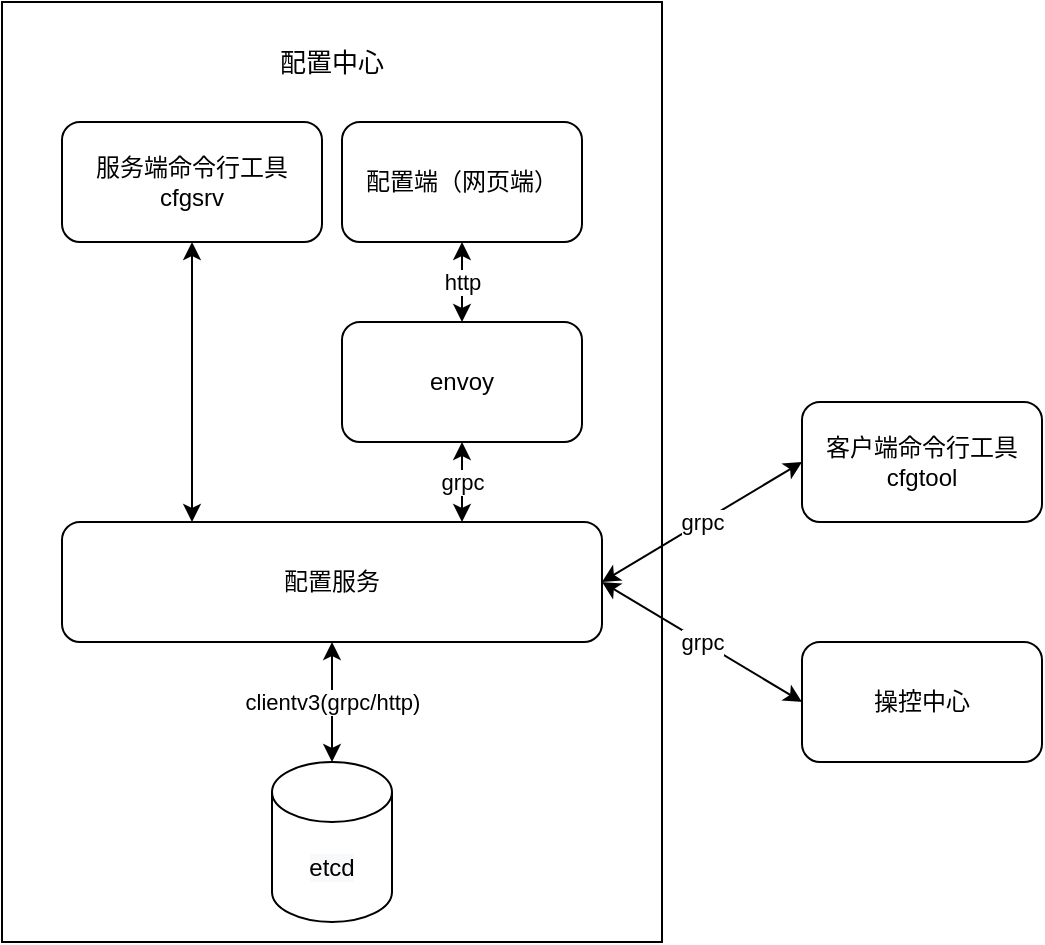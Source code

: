 <mxfile>
    <diagram id="eoQ2ove4wPI1GpuyLz7c" name="总体架构">
        <mxGraphModel dx="915" dy="585" grid="1" gridSize="10" guides="1" tooltips="1" connect="1" arrows="1" fold="1" page="1" pageScale="1" pageWidth="827" pageHeight="1169" math="0" shadow="0">
            <root>
                <mxCell id="0"/>
                <mxCell id="1" parent="0"/>
                <mxCell id="2" value="" style="rounded=0;whiteSpace=wrap;html=1;" parent="1" vertex="1">
                    <mxGeometry x="180" y="60" width="330" height="470" as="geometry"/>
                </mxCell>
                <mxCell id="3" value="配置服务" style="rounded=1;whiteSpace=wrap;html=1;" parent="1" vertex="1">
                    <mxGeometry x="210" y="320" width="270" height="60" as="geometry"/>
                </mxCell>
                <mxCell id="4" value="clientv3(grpc/http)" style="endArrow=classic;html=1;startArrow=classic;startFill=1;" parent="1" source="3" target="5" edge="1">
                    <mxGeometry width="50" height="50" relative="1" as="geometry">
                        <mxPoint x="397" y="250" as="sourcePoint"/>
                        <mxPoint x="567" y="425" as="targetPoint"/>
                    </mxGeometry>
                </mxCell>
                <mxCell id="5" value="&lt;span style=&quot;color: rgb(0 , 0 , 0) ; font-family: &amp;#34;helvetica&amp;#34; ; font-size: 12px ; font-style: normal ; font-weight: 400 ; letter-spacing: normal ; text-align: center ; text-indent: 0px ; text-transform: none ; word-spacing: 0px ; background-color: rgb(248 , 249 , 250) ; display: inline ; float: none&quot;&gt;etcd&lt;/span&gt;" style="shape=cylinder3;whiteSpace=wrap;html=1;boundedLbl=1;backgroundOutline=1;size=15;" parent="1" vertex="1">
                    <mxGeometry x="315" y="440" width="60" height="80" as="geometry"/>
                </mxCell>
                <mxCell id="6" value="grpc" style="endArrow=classic;html=1;horizontal=1;startArrow=none;startFill=1;" parent="1" source="13" edge="1">
                    <mxGeometry width="50" height="50" relative="1" as="geometry">
                        <mxPoint x="425.5" y="240" as="sourcePoint"/>
                        <mxPoint x="380" y="260" as="targetPoint"/>
                    </mxGeometry>
                </mxCell>
                <mxCell id="7" value="&lt;font style=&quot;font-size: 13px&quot;&gt;配置中心&lt;/font&gt;" style="text;html=1;strokeColor=none;fillColor=none;align=center;verticalAlign=middle;whiteSpace=wrap;rounded=0;" parent="1" vertex="1">
                    <mxGeometry x="317" y="80" width="56" height="20" as="geometry"/>
                </mxCell>
                <mxCell id="8" value="服务端命令行工具&lt;br&gt;cfgsrv" style="rounded=1;whiteSpace=wrap;html=1;" parent="1" vertex="1">
                    <mxGeometry x="210" y="120" width="130" height="60" as="geometry"/>
                </mxCell>
                <mxCell id="9" value="grpc" style="endArrow=classic;html=1;horizontal=1;startArrow=classic;startFill=1;entryX=1;entryY=0.5;entryDx=0;entryDy=0;exitX=0;exitY=0.5;exitDx=0;exitDy=0;" parent="1" source="12" target="3" edge="1">
                    <mxGeometry width="50" height="50" relative="1" as="geometry">
                        <mxPoint x="540" y="380" as="sourcePoint"/>
                        <mxPoint x="435.5" y="300" as="targetPoint"/>
                    </mxGeometry>
                </mxCell>
                <mxCell id="10" value="" style="endArrow=classic;html=1;horizontal=1;startArrow=classic;startFill=1;entryX=0.5;entryY=1;entryDx=0;entryDy=0;" parent="1" target="8" edge="1">
                    <mxGeometry width="50" height="50" relative="1" as="geometry">
                        <mxPoint x="275" y="320" as="sourcePoint"/>
                        <mxPoint x="496" y="330" as="targetPoint"/>
                    </mxGeometry>
                </mxCell>
                <mxCell id="11" value="配置端（网页端）" style="rounded=1;whiteSpace=wrap;html=1;" parent="1" vertex="1">
                    <mxGeometry x="350" y="120" width="120" height="60" as="geometry"/>
                </mxCell>
                <mxCell id="12" value="操控中心" style="rounded=1;whiteSpace=wrap;html=1;" parent="1" vertex="1">
                    <mxGeometry x="580" y="380" width="120" height="60" as="geometry"/>
                </mxCell>
                <mxCell id="13" value="envoy" style="rounded=1;whiteSpace=wrap;html=1;" parent="1" vertex="1">
                    <mxGeometry x="350" y="220" width="120" height="60" as="geometry"/>
                </mxCell>
                <mxCell id="14" value="http" style="endArrow=classic;html=1;horizontal=1;startArrow=classic;startFill=1;entryX=0.5;entryY=0;entryDx=0;entryDy=0;exitX=0.5;exitY=1;exitDx=0;exitDy=0;" parent="1" source="11" target="13" edge="1">
                    <mxGeometry width="50" height="50" relative="1" as="geometry">
                        <mxPoint x="605.714" y="190" as="sourcePoint"/>
                        <mxPoint x="600" y="230" as="targetPoint"/>
                    </mxGeometry>
                </mxCell>
                <mxCell id="15" value="grpc" style="endArrow=classic;html=1;horizontal=1;startArrow=classic;startFill=1;entryX=0.5;entryY=1;entryDx=0;entryDy=0;" parent="1" target="13" edge="1">
                    <mxGeometry width="50" height="50" relative="1" as="geometry">
                        <mxPoint x="410" y="320" as="sourcePoint"/>
                        <mxPoint x="270" y="190" as="targetPoint"/>
                    </mxGeometry>
                </mxCell>
                <mxCell id="16" value="客户端命令行工具&lt;br&gt;cfgtool" style="rounded=1;whiteSpace=wrap;html=1;" parent="1" vertex="1">
                    <mxGeometry x="580" y="260" width="120" height="60" as="geometry"/>
                </mxCell>
                <mxCell id="17" value="grpc" style="endArrow=classic;html=1;horizontal=1;startArrow=classic;startFill=1;entryX=1;entryY=0.5;entryDx=0;entryDy=0;exitX=0;exitY=0.5;exitDx=0;exitDy=0;" parent="1" source="16" target="3" edge="1">
                    <mxGeometry width="50" height="50" relative="1" as="geometry">
                        <mxPoint x="590" y="420" as="sourcePoint"/>
                        <mxPoint x="490" y="360" as="targetPoint"/>
                    </mxGeometry>
                </mxCell>
            </root>
        </mxGraphModel>
    </diagram>
    <diagram id="ge1nk7_aCU8HFNVLQloT" name="操控中心交互图">
        <mxGraphModel dx="915" dy="585" grid="1" gridSize="10" guides="1" tooltips="1" connect="1" arrows="1" fold="1" page="1" pageScale="1" pageWidth="827" pageHeight="1169" math="0" shadow="0">
            <root>
                <mxCell id="P6rOLtsjkGQMlsvr4FA8-0"/>
                <mxCell id="P6rOLtsjkGQMlsvr4FA8-1" parent="P6rOLtsjkGQMlsvr4FA8-0"/>
                <mxCell id="P6rOLtsjkGQMlsvr4FA8-2" value="配置中心" style="shape=umlLifeline;perimeter=lifelinePerimeter;whiteSpace=wrap;html=1;container=1;collapsible=0;recursiveResize=0;outlineConnect=0;fontSize=10;" parent="P6rOLtsjkGQMlsvr4FA8-1" vertex="1">
                    <mxGeometry x="180" y="130" width="100" height="430" as="geometry"/>
                </mxCell>
                <mxCell id="P6rOLtsjkGQMlsvr4FA8-3" value="" style="html=1;points=[];perimeter=orthogonalPerimeter;fontSize=10;" parent="P6rOLtsjkGQMlsvr4FA8-2" vertex="1">
                    <mxGeometry x="45" y="50" width="10" height="70" as="geometry"/>
                </mxCell>
                <mxCell id="P6rOLtsjkGQMlsvr4FA8-4" value="操控中心" style="shape=umlLifeline;perimeter=lifelinePerimeter;whiteSpace=wrap;html=1;container=1;collapsible=0;recursiveResize=0;outlineConnect=0;fontSize=10;" parent="P6rOLtsjkGQMlsvr4FA8-1" vertex="1">
                    <mxGeometry x="320" y="130" width="100" height="430" as="geometry"/>
                </mxCell>
                <mxCell id="P6rOLtsjkGQMlsvr4FA8-5" value="" style="html=1;points=[];perimeter=orthogonalPerimeter;fontSize=10;" parent="P6rOLtsjkGQMlsvr4FA8-4" vertex="1">
                    <mxGeometry x="45" y="50" width="10" height="70" as="geometry"/>
                </mxCell>
                <mxCell id="P6rOLtsjkGQMlsvr4FA8-6" value="获取工作流程文件" style="rounded=0;orthogonalLoop=1;jettySize=auto;html=1;fontSize=10;entryX=0.952;entryY=0.31;entryDx=0;entryDy=0;entryPerimeter=0;exitX=-0.238;exitY=0.283;exitDx=0;exitDy=0;exitPerimeter=0;" parent="P6rOLtsjkGQMlsvr4FA8-1" source="P6rOLtsjkGQMlsvr4FA8-5" target="P6rOLtsjkGQMlsvr4FA8-3" edge="1">
                    <mxGeometry relative="1" as="geometry">
                        <mxPoint x="360" y="200" as="sourcePoint"/>
                        <mxPoint x="365.1" y="200" as="targetPoint"/>
                    </mxGeometry>
                </mxCell>
                <mxCell id="P6rOLtsjkGQMlsvr4FA8-7" value="交易系统某集群" style="shape=umlLifeline;perimeter=lifelinePerimeter;whiteSpace=wrap;html=1;container=1;collapsible=0;recursiveResize=0;outlineConnect=0;fontSize=10;" parent="P6rOLtsjkGQMlsvr4FA8-1" vertex="1">
                    <mxGeometry x="460" y="130" width="100" height="430" as="geometry"/>
                </mxCell>
                <mxCell id="P6rOLtsjkGQMlsvr4FA8-8" value="" style="html=1;points=[];perimeter=orthogonalPerimeter;fontSize=10;" parent="P6rOLtsjkGQMlsvr4FA8-7" vertex="1">
                    <mxGeometry x="45" y="320" width="10" height="70" as="geometry"/>
                </mxCell>
                <mxCell id="P6rOLtsjkGQMlsvr4FA8-9" value="获取部署信息" style="endArrow=classic;html=1;fontSize=10;entryX=1;entryY=0.346;entryDx=0;entryDy=0;entryPerimeter=0;exitX=0;exitY=0.346;exitDx=0;exitDy=0;exitPerimeter=0;" parent="P6rOLtsjkGQMlsvr4FA8-1" edge="1">
                    <mxGeometry width="50" height="50" relative="1" as="geometry">
                        <mxPoint x="365" y="289.996" as="sourcePoint"/>
                        <mxPoint x="235" y="289.996" as="targetPoint"/>
                    </mxGeometry>
                </mxCell>
                <mxCell id="P6rOLtsjkGQMlsvr4FA8-10" value="返回工作流程文件" style="edgeStyle=orthogonalEdgeStyle;rounded=0;orthogonalLoop=1;jettySize=auto;html=1;fontSize=10;exitX=1.048;exitY=0.569;exitDx=0;exitDy=0;exitPerimeter=0;entryX=0;entryY=0.562;entryDx=0;entryDy=0;entryPerimeter=0;" parent="P6rOLtsjkGQMlsvr4FA8-1" source="P6rOLtsjkGQMlsvr4FA8-3" target="P6rOLtsjkGQMlsvr4FA8-5" edge="1">
                    <mxGeometry relative="1" as="geometry">
                        <mxPoint x="360" y="220" as="targetPoint"/>
                        <Array as="points"/>
                        <mxPoint x="240" y="220" as="sourcePoint"/>
                    </mxGeometry>
                </mxCell>
                <mxCell id="P6rOLtsjkGQMlsvr4FA8-11" value="" style="html=1;points=[];perimeter=orthogonalPerimeter;fontSize=10;" parent="P6rOLtsjkGQMlsvr4FA8-1" vertex="1">
                    <mxGeometry x="225" y="270" width="10" height="70" as="geometry"/>
                </mxCell>
                <mxCell id="P6rOLtsjkGQMlsvr4FA8-12" value="" style="html=1;points=[];perimeter=orthogonalPerimeter;fontSize=10;" parent="P6rOLtsjkGQMlsvr4FA8-1" vertex="1">
                    <mxGeometry x="365" y="270" width="10" height="70" as="geometry"/>
                </mxCell>
                <mxCell id="P6rOLtsjkGQMlsvr4FA8-13" value="返回部署信息" style="edgeStyle=orthogonalEdgeStyle;rounded=0;orthogonalLoop=1;jettySize=auto;html=1;fontSize=10;" parent="P6rOLtsjkGQMlsvr4FA8-1" edge="1">
                    <mxGeometry relative="1" as="geometry">
                        <mxPoint x="364" y="310" as="targetPoint"/>
                        <Array as="points">
                            <mxPoint x="364" y="310"/>
                        </Array>
                        <mxPoint x="235" y="310" as="sourcePoint"/>
                    </mxGeometry>
                </mxCell>
                <mxCell id="P6rOLtsjkGQMlsvr4FA8-14" value="" style="html=1;points=[];perimeter=orthogonalPerimeter;fontSize=10;" parent="P6rOLtsjkGQMlsvr4FA8-1" vertex="1">
                    <mxGeometry x="225" y="360" width="10" height="70" as="geometry"/>
                </mxCell>
                <mxCell id="P6rOLtsjkGQMlsvr4FA8-15" value="" style="html=1;points=[];perimeter=orthogonalPerimeter;fontSize=10;" parent="P6rOLtsjkGQMlsvr4FA8-1" vertex="1">
                    <mxGeometry x="365" y="360" width="10" height="70" as="geometry"/>
                </mxCell>
                <mxCell id="P6rOLtsjkGQMlsvr4FA8-16" value="获取配置文件" style="endArrow=classic;html=1;fontSize=10;entryX=1;entryY=0.346;entryDx=0;entryDy=0;entryPerimeter=0;exitX=0;exitY=0.346;exitDx=0;exitDy=0;exitPerimeter=0;" parent="P6rOLtsjkGQMlsvr4FA8-1" edge="1">
                    <mxGeometry width="50" height="50" relative="1" as="geometry">
                        <mxPoint x="365" y="379.996" as="sourcePoint"/>
                        <mxPoint x="235" y="379.996" as="targetPoint"/>
                    </mxGeometry>
                </mxCell>
                <mxCell id="P6rOLtsjkGQMlsvr4FA8-17" value="返回配置文件" style="edgeStyle=orthogonalEdgeStyle;rounded=0;orthogonalLoop=1;jettySize=auto;html=1;fontSize=10;" parent="P6rOLtsjkGQMlsvr4FA8-1" edge="1">
                    <mxGeometry relative="1" as="geometry">
                        <mxPoint x="364" y="400" as="targetPoint"/>
                        <Array as="points">
                            <mxPoint x="364" y="400"/>
                        </Array>
                        <mxPoint x="235" y="400" as="sourcePoint"/>
                    </mxGeometry>
                </mxCell>
                <mxCell id="P6rOLtsjkGQMlsvr4FA8-18" value="" style="html=1;points=[];perimeter=orthogonalPerimeter;fontSize=10;" parent="P6rOLtsjkGQMlsvr4FA8-1" vertex="1">
                    <mxGeometry x="365" y="450" width="10" height="70" as="geometry"/>
                </mxCell>
                <mxCell id="P6rOLtsjkGQMlsvr4FA8-19" value="启动集群" style="edgeStyle=orthogonalEdgeStyle;rounded=0;orthogonalLoop=1;jettySize=auto;html=1;fontSize=10;" parent="P6rOLtsjkGQMlsvr4FA8-1" edge="1">
                    <mxGeometry relative="1" as="geometry">
                        <mxPoint x="504" y="484.76" as="targetPoint"/>
                        <Array as="points">
                            <mxPoint x="504" y="484.76"/>
                        </Array>
                        <mxPoint x="375" y="484.8" as="sourcePoint"/>
                    </mxGeometry>
                </mxCell>
            </root>
        </mxGraphModel>
    </diagram>
    <diagram id="qN6X6nAa-0SpQ1tWMJ5d" name="包图">
        <mxGraphModel dx="915" dy="585" grid="1" gridSize="10" guides="1" tooltips="1" connect="1" arrows="1" fold="1" page="1" pageScale="1" pageWidth="827" pageHeight="1169" math="0" shadow="0">
            <root>
                <mxCell id="xpSz9GhFGafdxFEDkjYd-0"/>
                <mxCell id="xpSz9GhFGafdxFEDkjYd-1" parent="xpSz9GhFGafdxFEDkjYd-0"/>
                <mxCell id="xpSz9GhFGafdxFEDkjYd-2" value="" style="shape=folder;fontStyle=1;spacingTop=10;tabWidth=70;tabHeight=30;tabPosition=left;html=1;" parent="xpSz9GhFGafdxFEDkjYd-1" vertex="1">
                    <mxGeometry x="2.5" y="180" width="350" height="190" as="geometry"/>
                </mxCell>
                <mxCell id="xpSz9GhFGafdxFEDkjYd-3" value="manage" style="text;align=center;fontStyle=1;verticalAlign=middle;spacingLeft=3;spacingRight=3;strokeColor=none;rotatable=0;points=[[0,0.5],[1,0.5]];portConstraint=eastwest;" parent="xpSz9GhFGafdxFEDkjYd-1" vertex="1">
                    <mxGeometry x="2.5" y="180" width="70" height="30" as="geometry"/>
                </mxCell>
                <mxCell id="xpSz9GhFGafdxFEDkjYd-4" value="- manage: Manager" style="text;strokeColor=none;fillColor=none;align=left;verticalAlign=top;spacingLeft=4;spacingRight=4;overflow=hidden;rotatable=0;points=[[0,0.5],[1,0.5]];portConstraint=eastwest;" parent="xpSz9GhFGafdxFEDkjYd-1" vertex="1">
                    <mxGeometry x="2.5" y="210" width="200" height="26" as="geometry"/>
                </mxCell>
                <mxCell id="xpSz9GhFGafdxFEDkjYd-5" value="- get(content.Context, *Cfgreq): (error, []string, []byte)" style="text;strokeColor=none;fillColor=none;align=left;verticalAlign=top;spacingLeft=4;spacingRight=4;overflow=hidden;rotatable=0;points=[[0,0.5],[1,0.5]];portConstraint=eastwest;" parent="xpSz9GhFGafdxFEDkjYd-1" vertex="1">
                    <mxGeometry x="2.5" y="230" width="330" height="26" as="geometry"/>
                </mxCell>
                <mxCell id="xpSz9GhFGafdxFEDkjYd-6" value="- put(content.Context, *Cfgreq): (error, []string, []byte)" style="text;strokeColor=none;fillColor=none;align=left;verticalAlign=top;spacingLeft=4;spacingRight=4;overflow=hidden;rotatable=0;points=[[0,0.5],[1,0.5]];portConstraint=eastwest;" parent="xpSz9GhFGafdxFEDkjYd-1" vertex="1">
                    <mxGeometry x="2.5" y="250" width="330" height="26" as="geometry"/>
                </mxCell>
                <mxCell id="xpSz9GhFGafdxFEDkjYd-7" value="- post(content.Context, *Cfgreq): (error, []string, []byte)" style="text;strokeColor=none;fillColor=none;align=left;verticalAlign=top;spacingLeft=4;spacingRight=4;overflow=hidden;rotatable=0;points=[[0,0.5],[1,0.5]];portConstraint=eastwest;" parent="xpSz9GhFGafdxFEDkjYd-1" vertex="1">
                    <mxGeometry x="2.5" y="267" width="310" height="26" as="geometry"/>
                </mxCell>
                <mxCell id="xpSz9GhFGafdxFEDkjYd-8" value="- delete(content.Context, *Cfgreq): (error, []string, []byte)" style="text;strokeColor=none;fillColor=none;align=left;verticalAlign=top;spacingLeft=4;spacingRight=4;overflow=hidden;rotatable=0;points=[[0,0.5],[1,0.5]];portConstraint=eastwest;" parent="xpSz9GhFGafdxFEDkjYd-1" vertex="1">
                    <mxGeometry x="2.5" y="290" width="330" height="26" as="geometry"/>
                </mxCell>
                <mxCell id="xpSz9GhFGafdxFEDkjYd-9" value="" style="shape=folder;fontStyle=1;spacingTop=10;tabWidth=70;tabHeight=30;tabPosition=left;html=1;" parent="xpSz9GhFGafdxFEDkjYd-1" vertex="1">
                    <mxGeometry x="432.5" y="640" width="210" height="80" as="geometry"/>
                </mxCell>
                <mxCell id="xpSz9GhFGafdxFEDkjYd-10" value="" style="shape=folder;fontStyle=1;spacingTop=10;tabWidth=70;tabHeight=30;tabPosition=left;html=1;treeMoving=1;" parent="xpSz9GhFGafdxFEDkjYd-1" vertex="1">
                    <mxGeometry y="435.5" width="352.5" height="120" as="geometry"/>
                </mxCell>
                <mxCell id="xpSz9GhFGafdxFEDkjYd-11" value="Global: log" style="text;align=center;fontStyle=1;verticalAlign=middle;spacingLeft=3;spacingRight=3;strokeColor=none;rotatable=0;points=[[0,0.5],[1,0.5]];portConstraint=eastwest;treeMoving=1;" parent="xpSz9GhFGafdxFEDkjYd-1" vertex="1">
                    <mxGeometry y="435.5" width="70" height="30" as="geometry"/>
                </mxCell>
                <mxCell id="xpSz9GhFGafdxFEDkjYd-12" value="- logRec:  *Logger" style="text;strokeColor=none;fillColor=none;align=left;verticalAlign=top;spacingLeft=4;spacingRight=4;overflow=hidden;rotatable=0;points=[[0,0.5],[1,0.5]];portConstraint=eastwest;treeMoving=1;" parent="xpSz9GhFGafdxFEDkjYd-1" vertex="1">
                    <mxGeometry y="465.5" width="200" height="26" as="geometry"/>
                </mxCell>
                <mxCell id="xpSz9GhFGafdxFEDkjYd-13" value="+ NewManager(ctx Context grpcConfigLocation string): (error)" style="text;strokeColor=none;fillColor=none;align=left;verticalAlign=top;spacingLeft=4;spacingRight=4;overflow=hidden;rotatable=0;points=[[0,0.5],[1,0.5]];portConstraint=eastwest;" parent="xpSz9GhFGafdxFEDkjYd-1" vertex="1">
                    <mxGeometry x="2.5" y="310" width="340" height="26" as="geometry"/>
                </mxCell>
                <mxCell id="xpSz9GhFGafdxFEDkjYd-14" value="+ NewLogger(logConfigLocation string): (error)" style="text;strokeColor=none;fillColor=none;align=left;verticalAlign=top;spacingLeft=4;spacingRight=4;overflow=hidden;rotatable=0;points=[[0,0.5],[1,0.5]];portConstraint=eastwest;treeMoving=1;" parent="xpSz9GhFGafdxFEDkjYd-1" vertex="1">
                    <mxGeometry y="482.5" width="280" height="26" as="geometry"/>
                </mxCell>
                <mxCell id="xpSz9GhFGafdxFEDkjYd-15" value="+ Zap(): (*zap.Logger)" style="text;strokeColor=none;fillColor=none;align=left;verticalAlign=top;spacingLeft=4;spacingRight=4;overflow=hidden;rotatable=0;points=[[0,0.5],[1,0.5]];portConstraint=eastwest;treeMoving=1;" parent="xpSz9GhFGafdxFEDkjYd-1" vertex="1">
                    <mxGeometry y="505.5" width="280" height="26" as="geometry"/>
                </mxCell>
                <mxCell id="xpSz9GhFGafdxFEDkjYd-16" value="+ Sugar(): (*zap.SugaredLogger)" style="text;strokeColor=none;fillColor=none;align=left;verticalAlign=top;spacingLeft=4;spacingRight=4;overflow=hidden;rotatable=0;points=[[0,0.5],[1,0.5]];portConstraint=eastwest;treeMoving=1;" parent="xpSz9GhFGafdxFEDkjYd-1" vertex="1">
                    <mxGeometry y="525.5" width="280" height="26" as="geometry"/>
                </mxCell>
                <mxCell id="xpSz9GhFGafdxFEDkjYd-17" value="" style="shape=folder;fontStyle=1;spacingTop=10;tabWidth=70;tabHeight=30;tabPosition=left;html=1;treeMoving=1;treeFolding=0;" parent="xpSz9GhFGafdxFEDkjYd-1" vertex="1">
                    <mxGeometry x="432.5" y="345.5" width="360" height="124.5" as="geometry"/>
                </mxCell>
                <mxCell id="xpSz9GhFGafdxFEDkjYd-18" value="repository" style="text;align=center;fontStyle=1;verticalAlign=middle;spacingLeft=3;spacingRight=3;strokeColor=none;rotatable=0;points=[[0,0.5],[1,0.5]];portConstraint=eastwest;treeMoving=1;treeFolding=0;" parent="xpSz9GhFGafdxFEDkjYd-1" vertex="1">
                    <mxGeometry x="432.5" y="345.5" width="70" height="30" as="geometry"/>
                </mxCell>
                <mxCell id="xpSz9GhFGafdxFEDkjYd-19" value="+ Src:  Storage" style="text;strokeColor=none;fillColor=none;align=left;verticalAlign=top;spacingLeft=4;spacingRight=4;overflow=hidden;rotatable=0;points=[[0,0.5],[1,0.5]];portConstraint=eastwest;treeMoving=1;treeFolding=0;" parent="xpSz9GhFGafdxFEDkjYd-1" vertex="1">
                    <mxGeometry x="432.5" y="375.5" width="200" height="26" as="geometry"/>
                </mxCell>
                <mxCell id="xpSz9GhFGafdxFEDkjYd-20" value="+ NewStorage(ctx Context dataSouraceType, config string): error" style="text;strokeColor=none;fillColor=none;align=left;verticalAlign=top;spacingLeft=4;spacingRight=4;overflow=hidden;rotatable=0;points=[[0,0.5],[1,0.5]];portConstraint=eastwest;treeMoving=1;treeFolding=0;" parent="xpSz9GhFGafdxFEDkjYd-1" vertex="1">
                    <mxGeometry x="432.5" y="401.5" width="360" height="26" as="geometry"/>
                </mxCell>
                <mxCell id="xpSz9GhFGafdxFEDkjYd-21" value="utilFuncs" style="shape=folder;fontStyle=1;spacingTop=10;tabWidth=70;tabHeight=27;tabPosition=left;html=1;" parent="xpSz9GhFGafdxFEDkjYd-1" vertex="1">
                    <mxGeometry x="432.5" y="30" width="360" height="100" as="geometry"/>
                </mxCell>
                <mxCell id="xpSz9GhFGafdxFEDkjYd-22" value="util" style="text;align=center;fontStyle=1;verticalAlign=middle;spacingLeft=3;spacingRight=3;strokeColor=none;rotatable=0;points=[[0,0.5],[1,0.5]];portConstraint=eastwest;" parent="xpSz9GhFGafdxFEDkjYd-1" vertex="1">
                    <mxGeometry x="432.5" y="30" width="70" height="30" as="geometry"/>
                </mxCell>
                <mxCell id="xpSz9GhFGafdxFEDkjYd-23" value="pb" style="text;align=center;fontStyle=1;verticalAlign=middle;spacingLeft=3;spacingRight=3;strokeColor=none;rotatable=0;points=[[0,0.5],[1,0.5]];portConstraint=eastwest;" parent="xpSz9GhFGafdxFEDkjYd-1" vertex="1">
                    <mxGeometry x="432.5" y="640" width="70" height="30" as="geometry"/>
                </mxCell>
                <mxCell id="xpSz9GhFGafdxFEDkjYd-24" value="&lt;interface&gt;: ConfigCenterServer" style="text;strokeColor=none;fillColor=none;align=left;verticalAlign=top;spacingLeft=4;spacingRight=4;overflow=hidden;rotatable=0;points=[[0,0.5],[1,0.5]];portConstraint=eastwest;" parent="xpSz9GhFGafdxFEDkjYd-1" vertex="1">
                    <mxGeometry x="442.5" y="670" width="190" height="26" as="geometry"/>
                </mxCell>
                <mxCell id="xpSz9GhFGafdxFEDkjYd-25" value="&lt;interface&gt;: ConfigCenterClient" style="text;strokeColor=none;fillColor=none;align=left;verticalAlign=top;spacingLeft=4;spacingRight=4;overflow=hidden;rotatable=0;points=[[0,0.5],[1,0.5]];portConstraint=eastwest;" parent="xpSz9GhFGafdxFEDkjYd-1" vertex="1">
                    <mxGeometry x="442.5" y="690" width="190" height="26" as="geometry"/>
                </mxCell>
                <mxCell id="xpSz9GhFGafdxFEDkjYd-26" value="" style="endArrow=open;endSize=12;dashed=1;html=1;exitX=0;exitY=0;exitDx=350;exitDy=110;exitPerimeter=0;entryX=0;entryY=0;entryDx=0;entryDy=74.5;entryPerimeter=0;" parent="xpSz9GhFGafdxFEDkjYd-1" source="xpSz9GhFGafdxFEDkjYd-2" target="xpSz9GhFGafdxFEDkjYd-29" edge="1">
                    <mxGeometry width="160" relative="1" as="geometry">
                        <mxPoint x="202.5" y="430" as="sourcePoint"/>
                        <mxPoint x="152.5" y="420" as="targetPoint"/>
                    </mxGeometry>
                </mxCell>
                <mxCell id="xpSz9GhFGafdxFEDkjYd-27" value="" style="endArrow=open;endSize=12;dashed=1;html=1;exitX=0;exitY=0;exitDx=350;exitDy=110;exitPerimeter=0;entryX=0;entryY=0;entryDx=0;entryDy=63.5;entryPerimeter=0;" parent="xpSz9GhFGafdxFEDkjYd-1" source="xpSz9GhFGafdxFEDkjYd-2" target="xpSz9GhFGafdxFEDkjYd-21" edge="1">
                    <mxGeometry width="160" relative="1" as="geometry">
                        <mxPoint x="312.5" y="380" as="sourcePoint"/>
                        <mxPoint x="392.5" y="100" as="targetPoint"/>
                    </mxGeometry>
                </mxCell>
                <mxCell id="xpSz9GhFGafdxFEDkjYd-28" value="" style="endArrow=open;endSize=12;dashed=1;html=1;entryX=0;entryY=0.5;entryDx=0;entryDy=0;exitX=0;exitY=0;exitDx=350;exitDy=110;exitPerimeter=0;" parent="xpSz9GhFGafdxFEDkjYd-1" source="xpSz9GhFGafdxFEDkjYd-2" edge="1">
                    <mxGeometry width="160" relative="1" as="geometry">
                        <mxPoint x="372.5" y="300" as="sourcePoint"/>
                        <mxPoint x="432.5" y="414.5" as="targetPoint"/>
                    </mxGeometry>
                </mxCell>
                <mxCell id="xpSz9GhFGafdxFEDkjYd-29" value="" style="shape=folder;fontStyle=1;spacingTop=10;tabWidth=70;tabHeight=30;tabPosition=left;html=1;" parent="xpSz9GhFGafdxFEDkjYd-1" vertex="1">
                    <mxGeometry x="432.5" y="173.5" width="360" height="139" as="geometry"/>
                </mxCell>
                <mxCell id="xpSz9GhFGafdxFEDkjYd-30" value="template" style="text;align=center;fontStyle=1;verticalAlign=middle;spacingLeft=3;spacingRight=3;strokeColor=none;rotatable=0;points=[[0,0.5],[1,0.5]];portConstraint=eastwest;" parent="xpSz9GhFGafdxFEDkjYd-1" vertex="1">
                    <mxGeometry x="432.5" y="173.5" width="70" height="30" as="geometry"/>
                </mxCell>
                <mxCell id="xpSz9GhFGafdxFEDkjYd-31" value="+ NewTemplateImpl(globalId int, localId int,version ,env , cluster&#10; ,tmp string): ()" style="text;strokeColor=none;fillColor=none;align=left;verticalAlign=top;spacingLeft=4;spacingRight=4;overflow=hidden;rotatable=0;points=[[0,0.5],[1,0.5]];portConstraint=eastwest;treeMoving=1;treeFolding=0;" parent="xpSz9GhFGafdxFEDkjYd-1" vertex="1">
                    <mxGeometry x="436.5" y="203.5" width="356" height="46.5" as="geometry"/>
                </mxCell>
                <mxCell id="xpSz9GhFGafdxFEDkjYd-32" value="" style="endArrow=open;endSize=12;dashed=1;html=1;entryX=0;entryY=0;entryDx=0;entryDy=55;entryPerimeter=0;" parent="xpSz9GhFGafdxFEDkjYd-1" target="xpSz9GhFGafdxFEDkjYd-9" edge="1">
                    <mxGeometry width="160" relative="1" as="geometry">
                        <mxPoint x="352.5" y="300" as="sourcePoint"/>
                        <mxPoint x="382.5" y="620" as="targetPoint"/>
                    </mxGeometry>
                </mxCell>
                <mxCell id="xpSz9GhFGafdxFEDkjYd-33" value="" style="endArrow=open;endSize=12;dashed=1;html=1;exitX=0.5;exitY=0.194;exitDx=0;exitDy=0;exitPerimeter=0;entryX=0.5;entryY=1;entryDx=0;entryDy=0;entryPerimeter=0;" parent="xpSz9GhFGafdxFEDkjYd-1" source="xpSz9GhFGafdxFEDkjYd-29" target="xpSz9GhFGafdxFEDkjYd-21" edge="1">
                    <mxGeometry width="160" relative="1" as="geometry">
                        <mxPoint x="352.5" y="68" as="sourcePoint"/>
                        <mxPoint x="582.5" y="168" as="targetPoint"/>
                    </mxGeometry>
                </mxCell>
                <mxCell id="xpSz9GhFGafdxFEDkjYd-34" value="" style="endArrow=open;endSize=12;dashed=1;html=1;exitX=0.5;exitY=1;exitDx=0;exitDy=0;exitPerimeter=0;" parent="xpSz9GhFGafdxFEDkjYd-1" source="xpSz9GhFGafdxFEDkjYd-29" edge="1">
                    <mxGeometry width="160" relative="1" as="geometry">
                        <mxPoint x="332.5" y="290" as="sourcePoint"/>
                        <mxPoint x="611.5" y="373" as="targetPoint"/>
                    </mxGeometry>
                </mxCell>
                <mxCell id="xpSz9GhFGafdxFEDkjYd-35" value="+ GetGrpcInfo(): (*grpcInfoStruct)" style="text;strokeColor=none;fillColor=none;align=left;verticalAlign=top;spacingLeft=4;spacingRight=4;overflow=hidden;rotatable=0;points=[[0,0.5],[1,0.5]];portConstraint=eastwest;" parent="xpSz9GhFGafdxFEDkjYd-1" vertex="1">
                    <mxGeometry x="2.5" y="330" width="330" height="26" as="geometry"/>
                </mxCell>
                <mxCell id="xpSz9GhFGafdxFEDkjYd-36" value="" style="shape=folder;fontStyle=1;spacingTop=10;tabWidth=70;tabHeight=30;tabPosition=left;html=1;" parent="xpSz9GhFGafdxFEDkjYd-1" vertex="1">
                    <mxGeometry x="432.5" y="506.5" width="360" height="93.5" as="geometry"/>
                </mxCell>
                <mxCell id="xpSz9GhFGafdxFEDkjYd-37" value="datasource" style="text;align=center;fontStyle=1;verticalAlign=middle;spacingLeft=3;spacingRight=3;strokeColor=none;rotatable=0;points=[[0,0.5],[1,0.5]];portConstraint=eastwest;" parent="xpSz9GhFGafdxFEDkjYd-1" vertex="1">
                    <mxGeometry x="432.5" y="505.5" width="70" height="30" as="geometry"/>
                </mxCell>
                <mxCell id="xpSz9GhFGafdxFEDkjYd-38" value="" style="endArrow=open;endSize=12;dashed=1;html=1;exitX=0.5;exitY=1;exitDx=0;exitDy=0;exitPerimeter=0;" parent="xpSz9GhFGafdxFEDkjYd-1" source="xpSz9GhFGafdxFEDkjYd-17" edge="1">
                    <mxGeometry width="160" relative="1" as="geometry">
                        <mxPoint x="602.5" y="490" as="sourcePoint"/>
                        <mxPoint x="610.5" y="536" as="targetPoint"/>
                    </mxGeometry>
                </mxCell>
                <mxCell id="xpSz9GhFGafdxFEDkjYd-39" value="&lt;struct&gt;: EtcdType" style="text;strokeColor=none;fillColor=none;align=left;verticalAlign=top;spacingLeft=4;spacingRight=4;overflow=hidden;rotatable=0;points=[[0,0.5],[1,0.5]];portConstraint=eastwest;" parent="xpSz9GhFGafdxFEDkjYd-1" vertex="1">
                    <mxGeometry x="442.5" y="538" width="190" height="26" as="geometry"/>
                </mxCell>
                <mxCell id="xpSz9GhFGafdxFEDkjYd-40" value="&lt;struct&gt;: CompressedFileType" style="text;strokeColor=none;fillColor=none;align=left;verticalAlign=top;spacingLeft=4;spacingRight=4;overflow=hidden;rotatable=0;points=[[0,0.5],[1,0.5]];portConstraint=eastwest;" parent="xpSz9GhFGafdxFEDkjYd-1" vertex="1">
                    <mxGeometry x="442.5" y="555.5" width="190" height="26" as="geometry"/>
                </mxCell>
                <mxCell id="eOEr_zf153uLJDboNJCW-1" value="+ ConstructMap(resMap map[string]string, data interface{}, &#10;currentPath string): ()" style="text;strokeColor=none;fillColor=none;align=left;verticalAlign=top;spacingLeft=4;spacingRight=4;overflow=hidden;rotatable=0;points=[[0,0.5],[1,0.5]];portConstraint=eastwest;treeMoving=1;treeFolding=0;" vertex="1" parent="xpSz9GhFGafdxFEDkjYd-1">
                    <mxGeometry x="436.5" y="236" width="356" height="34" as="geometry"/>
                </mxCell>
                <mxCell id="eOEr_zf153uLJDboNJCW-2" value="+ GetDeploymentInfo(serviceData, infrastructureData []byte): (&#10;string, error)" style="text;strokeColor=none;fillColor=none;align=left;verticalAlign=top;spacingLeft=4;spacingRight=4;overflow=hidden;rotatable=0;points=[[0,0.5],[1,0.5]];portConstraint=eastwest;treeMoving=1;treeFolding=0;" vertex="1" parent="xpSz9GhFGafdxFEDkjYd-1">
                    <mxGeometry x="436.5" y="270" width="356" height="34" as="geometry"/>
                </mxCell>
                <mxCell id="eOEr_zf153uLJDboNJCW-3" value="&lt;struct&gt;: Stream" style="text;strokeColor=none;fillColor=none;align=left;verticalAlign=top;spacingLeft=4;spacingRight=4;overflow=hidden;rotatable=0;points=[[0,0.5],[1,0.5]];portConstraint=eastwest;" vertex="1" parent="xpSz9GhFGafdxFEDkjYd-1">
                    <mxGeometry x="442.5" y="572" width="190" height="26" as="geometry"/>
                </mxCell>
            </root>
        </mxGraphModel>
    </diagram>
    <diagram id="6Ubau6sDZ9KMAuzxYlU1" name="处理模块">
        <mxGraphModel dx="915" dy="585" grid="1" gridSize="10" guides="1" tooltips="1" connect="1" arrows="1" fold="1" page="1" pageScale="1" pageWidth="827" pageHeight="1169" math="0" shadow="0">
            <root>
                <mxCell id="xBRMZypvhE1oIilc9Mxb-0"/>
                <mxCell id="xBRMZypvhE1oIilc9Mxb-1" parent="xBRMZypvhE1oIilc9Mxb-0"/>
                <mxCell id="xBRMZypvhE1oIilc9Mxb-2" value="&lt;p style=&quot;margin: 0px ; margin-top: 4px ; text-align: center&quot;&gt;&lt;i&gt;&amp;lt;&amp;lt;Interface&amp;gt;&amp;gt;&lt;/i&gt;&lt;br&gt;&lt;b&gt;ConfigCenterServer&lt;/b&gt;&lt;/p&gt;&lt;hr size=&quot;1&quot;&gt;&lt;p style=&quot;margin: 0px ; margin-left: 4px&quot;&gt;&lt;span style=&quot;background-color: rgb(255 , 255 , 255)&quot;&gt;+ GET(context.Context, *CfgReq) (*CfgResp, error)&lt;/span&gt;&lt;br&gt;&lt;/p&gt;&amp;nbsp;+ POS&lt;span style=&quot;background-color: rgb(255 , 255 , 255)&quot;&gt;T(context.Context, *CfgReq) (*CfgResp, error)&lt;/span&gt;&lt;br&gt;&amp;nbsp;+&amp;nbsp;&lt;span style=&quot;background-color: rgb(255 , 255 , 255)&quot;&gt;DELETE(context.Context, *CfgReq) (*CfgResp, error)&lt;/span&gt;&lt;br&gt;&amp;nbsp;+&amp;nbsp;&lt;span style=&quot;background-color: rgb(255 , 255 , 255)&quot;&gt;PUT(context.Context, *CfgReq) (*CfgResp, error)&lt;/span&gt;" style="verticalAlign=top;align=left;overflow=fill;fontSize=12;fontFamily=Helvetica;html=1;" parent="xBRMZypvhE1oIilc9Mxb-1" vertex="1">
                    <mxGeometry x="210" y="90" width="301" height="120" as="geometry"/>
                </mxCell>
                <mxCell id="xBRMZypvhE1oIilc9Mxb-3" value="&lt;p style=&quot;margin: 0px ; margin-top: 4px ; text-align: center&quot;&gt;&lt;b&gt;Manager&lt;/b&gt;&lt;/p&gt;&lt;hr size=&quot;1&quot;&gt;&lt;p style=&quot;margin: 0px ; margin-left: 4px&quot;&gt;- ctx context.Context&lt;/p&gt;&lt;p style=&quot;margin: 0px ; margin-left: 4px&quot;&gt;- grpcInfo grpcInfoStruct&lt;/p&gt;&lt;p style=&quot;margin: 0px ; margin-left: 4px&quot;&gt;- regExp regExpStruct&lt;/p&gt;&lt;hr size=&quot;1&quot;&gt;&lt;br&gt;&lt;p style=&quot;margin: 0px ; margin-left: 4px&quot;&gt;&lt;/p&gt;" style="verticalAlign=top;align=left;overflow=fill;fontSize=12;fontFamily=Helvetica;html=1;" parent="xBRMZypvhE1oIilc9Mxb-1" vertex="1">
                    <mxGeometry x="210" y="260" width="300" height="110" as="geometry"/>
                </mxCell>
                <mxCell id="xBRMZypvhE1oIilc9Mxb-4" value="" style="endArrow=block;dashed=1;endFill=0;endSize=12;html=1;exitX=0.5;exitY=0;exitDx=0;exitDy=0;entryX=0.5;entryY=1;entryDx=0;entryDy=0;" parent="xBRMZypvhE1oIilc9Mxb-1" source="xBRMZypvhE1oIilc9Mxb-3" target="xBRMZypvhE1oIilc9Mxb-2" edge="1">
                    <mxGeometry width="160" relative="1" as="geometry">
                        <mxPoint x="300" y="250" as="sourcePoint"/>
                        <mxPoint x="320" y="220" as="targetPoint"/>
                    </mxGeometry>
                </mxCell>
                <mxCell id="xBRMZypvhE1oIilc9Mxb-5" value="grpcInfoStruct" style="swimlane;fontStyle=1;childLayout=stackLayout;horizontal=1;startSize=26;fillColor=none;horizontalStack=0;resizeParent=1;resizeParentMax=0;resizeLast=0;collapsible=1;marginBottom=0;" parent="xBRMZypvhE1oIilc9Mxb-1" vertex="1">
                    <mxGeometry x="210" y="410" width="300" height="80" as="geometry">
                        <mxRectangle x="210" y="410" width="90" height="26" as="alternateBounds"/>
                    </mxGeometry>
                </mxCell>
                <mxCell id="xBRMZypvhE1oIilc9Mxb-6" value="+ Port: string&#10;+ Socket: string&#10;+ LockTimeout: int" style="text;strokeColor=none;fillColor=none;align=left;verticalAlign=top;spacingLeft=4;spacingRight=4;overflow=hidden;rotatable=0;points=[[0,0.5],[1,0.5]];portConstraint=eastwest;" parent="xBRMZypvhE1oIilc9Mxb-5" vertex="1">
                    <mxGeometry y="26" width="300" height="54" as="geometry"/>
                </mxCell>
                <mxCell id="xBRMZypvhE1oIilc9Mxb-7" value="" style="endArrow=open;endFill=1;endSize=12;html=1;entryX=0.5;entryY=1;entryDx=0;entryDy=0;exitX=0.5;exitY=0;exitDx=0;exitDy=0;" parent="xBRMZypvhE1oIilc9Mxb-1" source="xBRMZypvhE1oIilc9Mxb-5" target="xBRMZypvhE1oIilc9Mxb-3" edge="1">
                    <mxGeometry width="160" relative="1" as="geometry">
                        <mxPoint x="405" y="330" as="sourcePoint"/>
                        <mxPoint x="405" y="380" as="targetPoint"/>
                    </mxGeometry>
                </mxCell>
            </root>
        </mxGraphModel>
    </diagram>
    <diagram id="VwQCwSXhqCiMM6IXDZ00" name="请求结构体">
        <mxGraphModel dx="915" dy="585" grid="1" gridSize="10" guides="1" tooltips="1" connect="1" arrows="1" fold="1" page="1" pageScale="1" pageWidth="827" pageHeight="1169" math="0" shadow="0">
            <root>
                <mxCell id="SElRI0JWkTV5mS9qe5y_-0"/>
                <mxCell id="SElRI0JWkTV5mS9qe5y_-1" parent="SElRI0JWkTV5mS9qe5y_-0"/>
                <mxCell id="SElRI0JWkTV5mS9qe5y_-2" value="&lt;p style=&quot;margin: 0px ; margin-top: 4px ; text-align: center&quot;&gt;&lt;b&gt;CfgReq&lt;/b&gt;&lt;/p&gt;&lt;hr size=&quot;1&quot;&gt;+UserName: string&lt;br&gt;+Target: string[]&lt;br&gt;+File:CompressedFile&lt;br&gt;+CfgVersions:CfgVersion[]&lt;br&gt;&lt;div style=&quot;height: 2px&quot;&gt;&lt;br&gt;&lt;/div&gt;&lt;div style=&quot;height: 2px&quot;&gt;&lt;br&gt;&lt;/div&gt;&lt;hr size=&quot;1&quot;&gt;&lt;div style=&quot;height: 2px&quot;&gt;&lt;/div&gt;" style="verticalAlign=top;align=left;overflow=fill;fontSize=12;fontFamily=Helvetica;html=1;" parent="SElRI0JWkTV5mS9qe5y_-1" vertex="1">
                    <mxGeometry x="40" y="80" width="190" height="110" as="geometry"/>
                </mxCell>
                <mxCell id="SElRI0JWkTV5mS9qe5y_-3" value="&lt;p style=&quot;margin: 0px ; margin-top: 4px ; text-align: center&quot;&gt;&lt;b&gt;Environment&lt;/b&gt;&lt;/p&gt;&lt;hr size=&quot;1&quot;&gt;+Num: string&lt;div style=&quot;height: 2px&quot;&gt;+Clusters:Cluster[]&lt;/div&gt;&lt;div style=&quot;height: 2px&quot;&gt;&lt;br&gt;&lt;/div&gt;&lt;div style=&quot;height: 2px&quot;&gt;&lt;br&gt;&lt;/div&gt;&lt;div style=&quot;height: 2px&quot;&gt;&lt;br&gt;&lt;/div&gt;&lt;div style=&quot;height: 2px&quot;&gt;&lt;br&gt;&lt;/div&gt;&lt;div style=&quot;height: 2px&quot;&gt;&lt;br&gt;&lt;/div&gt;&lt;div style=&quot;height: 2px&quot;&gt;&lt;br&gt;&lt;/div&gt;&lt;hr size=&quot;1&quot;&gt;&lt;div style=&quot;height: 2px&quot;&gt;&lt;/div&gt;" style="verticalAlign=top;align=left;overflow=fill;fontSize=12;fontFamily=Helvetica;html=1;" parent="SElRI0JWkTV5mS9qe5y_-1" vertex="1">
                    <mxGeometry x="40" y="400" width="190" height="100" as="geometry"/>
                </mxCell>
                <mxCell id="SElRI0JWkTV5mS9qe5y_-4" value="" style="endArrow=open;endFill=1;endSize=12;html=1;exitX=0.5;exitY=1;exitDx=0;exitDy=0;entryX=0.5;entryY=0;entryDx=0;entryDy=0;" parent="SElRI0JWkTV5mS9qe5y_-1" source="SElRI0JWkTV5mS9qe5y_-2" target="SElRI0JWkTV5mS9qe5y_-9" edge="1">
                    <mxGeometry width="160" relative="1" as="geometry">
                        <mxPoint x="430" y="334.5" as="sourcePoint"/>
                        <mxPoint x="280" y="290" as="targetPoint"/>
                    </mxGeometry>
                </mxCell>
                <mxCell id="SElRI0JWkTV5mS9qe5y_-5" value="&lt;p style=&quot;margin: 0px ; margin-top: 4px ; text-align: center&quot;&gt;&lt;b&gt;Cluster&lt;/b&gt;&lt;/p&gt;&lt;hr size=&quot;1&quot;&gt;+ClusterName: string&lt;br&gt;&lt;div style=&quot;height: 2px&quot;&gt;&lt;span&gt;&lt;br&gt;&lt;/span&gt;&lt;/div&gt;&lt;div style=&quot;height: 2px&quot;&gt;&lt;span&gt;+Nodes: Node[]&lt;/span&gt;&lt;br&gt;&lt;/div&gt;&lt;div style=&quot;height: 2px&quot;&gt;&lt;br&gt;&lt;/div&gt;&lt;div style=&quot;height: 2px&quot;&gt;&lt;br&gt;&lt;/div&gt;&lt;div style=&quot;height: 2px&quot;&gt;&lt;br&gt;&lt;/div&gt;&lt;div style=&quot;height: 2px&quot;&gt;&lt;br&gt;&lt;/div&gt;&lt;div style=&quot;height: 2px&quot;&gt;&lt;br&gt;&lt;/div&gt;&lt;div style=&quot;height: 2px&quot;&gt;&lt;br&gt;&lt;/div&gt;&lt;div style=&quot;height: 2px&quot;&gt;&lt;br&gt;&lt;/div&gt;&lt;hr size=&quot;1&quot;&gt;&lt;div style=&quot;height: 2px&quot;&gt;&lt;/div&gt;" style="verticalAlign=top;align=left;overflow=fill;fontSize=12;fontFamily=Helvetica;html=1;" parent="SElRI0JWkTV5mS9qe5y_-1" vertex="1">
                    <mxGeometry x="300" y="400" width="190" height="100" as="geometry"/>
                </mxCell>
                <mxCell id="SElRI0JWkTV5mS9qe5y_-6" value="&lt;p style=&quot;margin: 0px ; margin-top: 4px ; text-align: center&quot;&gt;&lt;b&gt;Node&lt;/b&gt;&lt;/p&gt;&lt;hr size=&quot;1&quot;&gt;+GlobalId: string&lt;br&gt;+LocalId: string&lt;br&gt;+Template: string&lt;br&gt;&lt;div style=&quot;height: 2px&quot;&gt;&lt;div style=&quot;height: 2px&quot;&gt;&lt;br&gt;&lt;/div&gt;&lt;div style=&quot;height: 2px&quot;&gt;&lt;br&gt;&lt;/div&gt;&lt;div style=&quot;height: 2px&quot;&gt;&lt;br&gt;&lt;/div&gt;&lt;/div&gt;&lt;div style=&quot;height: 2px&quot;&gt;&lt;br&gt;&lt;/div&gt;&lt;div style=&quot;height: 2px&quot;&gt;&lt;br&gt;&lt;/div&gt;&lt;div style=&quot;height: 2px&quot;&gt;&lt;br&gt;&lt;/div&gt;&lt;div style=&quot;height: 2px&quot;&gt;&lt;br&gt;&lt;/div&gt;&lt;div style=&quot;height: 2px&quot;&gt;&lt;br&gt;&lt;/div&gt;&lt;div style=&quot;height: 2px&quot;&gt;&lt;br&gt;&lt;/div&gt;&lt;hr size=&quot;1&quot;&gt;&lt;div style=&quot;height: 2px&quot;&gt;&lt;/div&gt;" style="verticalAlign=top;align=left;overflow=fill;fontSize=12;fontFamily=Helvetica;html=1;" parent="SElRI0JWkTV5mS9qe5y_-1" vertex="1">
                    <mxGeometry x="300" y="250" width="190" height="100" as="geometry"/>
                </mxCell>
                <mxCell id="SElRI0JWkTV5mS9qe5y_-7" value="" style="endArrow=open;endFill=1;endSize=12;html=1;entryX=0;entryY=0.5;entryDx=0;entryDy=0;exitX=1;exitY=0.5;exitDx=0;exitDy=0;" parent="SElRI0JWkTV5mS9qe5y_-1" source="SElRI0JWkTV5mS9qe5y_-3" target="SElRI0JWkTV5mS9qe5y_-5" edge="1">
                    <mxGeometry width="160" relative="1" as="geometry">
                        <mxPoint x="510" y="540" as="sourcePoint"/>
                        <mxPoint x="450" y="540" as="targetPoint"/>
                    </mxGeometry>
                </mxCell>
                <mxCell id="SElRI0JWkTV5mS9qe5y_-8" value="" style="endArrow=open;endFill=1;endSize=12;html=1;entryX=0.5;entryY=1;entryDx=0;entryDy=0;exitX=0.5;exitY=0;exitDx=0;exitDy=0;" parent="SElRI0JWkTV5mS9qe5y_-1" source="SElRI0JWkTV5mS9qe5y_-5" target="SElRI0JWkTV5mS9qe5y_-6" edge="1">
                    <mxGeometry width="160" relative="1" as="geometry">
                        <mxPoint x="250" y="449.5" as="sourcePoint"/>
                        <mxPoint x="190" y="449.5" as="targetPoint"/>
                    </mxGeometry>
                </mxCell>
                <mxCell id="SElRI0JWkTV5mS9qe5y_-9" value="&lt;p style=&quot;margin: 0px ; margin-top: 4px ; text-align: center&quot;&gt;&lt;b&gt;CfgVersion&lt;/b&gt;&lt;/p&gt;&lt;hr size=&quot;1&quot;&gt;+Version: string&lt;br&gt;&lt;div style=&quot;height: 2px&quot;&gt;+Envs: Environment[]&lt;/div&gt;&lt;div style=&quot;height: 2px&quot;&gt;&lt;br&gt;&lt;/div&gt;&lt;div style=&quot;height: 2px&quot;&gt;&lt;br&gt;&lt;/div&gt;&lt;div style=&quot;height: 2px&quot;&gt;&lt;br&gt;&lt;/div&gt;&lt;div style=&quot;height: 2px&quot;&gt;&lt;br&gt;&lt;/div&gt;&lt;div style=&quot;height: 2px&quot;&gt;&lt;br&gt;&lt;/div&gt;&lt;div style=&quot;height: 2px&quot;&gt;&lt;br&gt;&lt;/div&gt;&lt;hr size=&quot;1&quot;&gt;&lt;div style=&quot;height: 2px&quot;&gt;&lt;/div&gt;" style="verticalAlign=top;align=left;overflow=fill;fontSize=12;fontFamily=Helvetica;html=1;" parent="SElRI0JWkTV5mS9qe5y_-1" vertex="1">
                    <mxGeometry x="40" y="250" width="190" height="100" as="geometry"/>
                </mxCell>
                <mxCell id="SElRI0JWkTV5mS9qe5y_-10" value="" style="endArrow=open;endFill=1;endSize=12;html=1;exitX=0.5;exitY=1;exitDx=0;exitDy=0;entryX=0.5;entryY=0;entryDx=0;entryDy=0;" parent="SElRI0JWkTV5mS9qe5y_-1" source="SElRI0JWkTV5mS9qe5y_-9" target="SElRI0JWkTV5mS9qe5y_-3" edge="1">
                    <mxGeometry width="160" relative="1" as="geometry">
                        <mxPoint x="440" y="299.5" as="sourcePoint"/>
                        <mxPoint x="380" y="410" as="targetPoint"/>
                    </mxGeometry>
                </mxCell>
                <mxCell id="zE6R8j5xmhohbhazHeEW-0" value="&lt;p style=&quot;margin: 0px ; margin-top: 4px ; text-align: center&quot;&gt;&lt;b&gt;CompressedFile&lt;/b&gt;&lt;/p&gt;&lt;hr size=&quot;1&quot;&gt;+FileName: string&lt;br&gt;&lt;div style=&quot;height: 2px&quot;&gt;+FileData: Environment[]&lt;/div&gt;&lt;div style=&quot;height: 2px&quot;&gt;&lt;br&gt;&lt;/div&gt;&lt;div style=&quot;height: 2px&quot;&gt;&lt;br&gt;&lt;/div&gt;&lt;div style=&quot;height: 2px&quot;&gt;&lt;br&gt;&lt;/div&gt;&lt;div style=&quot;height: 2px&quot;&gt;&lt;br&gt;&lt;/div&gt;&lt;div style=&quot;height: 2px&quot;&gt;&lt;br&gt;&lt;/div&gt;&lt;div style=&quot;height: 2px&quot;&gt;&lt;br&gt;&lt;/div&gt;&lt;hr size=&quot;1&quot;&gt;&lt;div style=&quot;height: 2px&quot;&gt;&lt;/div&gt;" style="verticalAlign=top;align=left;overflow=fill;fontSize=12;fontFamily=Helvetica;html=1;" vertex="1" parent="SElRI0JWkTV5mS9qe5y_-1">
                    <mxGeometry x="300" y="80" width="190" height="110" as="geometry"/>
                </mxCell>
                <mxCell id="zE6R8j5xmhohbhazHeEW-1" value="" style="endArrow=open;endFill=1;endSize=12;html=1;entryX=0;entryY=0.5;entryDx=0;entryDy=0;exitX=1;exitY=0.5;exitDx=0;exitDy=0;" edge="1" parent="SElRI0JWkTV5mS9qe5y_-1" source="SElRI0JWkTV5mS9qe5y_-2" target="zE6R8j5xmhohbhazHeEW-0">
                    <mxGeometry width="160" relative="1" as="geometry">
                        <mxPoint x="240" y="460" as="sourcePoint"/>
                        <mxPoint x="310" y="460" as="targetPoint"/>
                    </mxGeometry>
                </mxCell>
            </root>
        </mxGraphModel>
    </diagram>
    <diagram id="rPhLMJ_vx7LH08R4R5yU" name="返回结构体">
        <mxGraphModel dx="915" dy="585" grid="1" gridSize="10" guides="1" tooltips="1" connect="1" arrows="1" fold="1" page="1" pageScale="1" pageWidth="827" pageHeight="1169" math="0" shadow="0">
            <root>
                <mxCell id="bxHBm3lI2ABezjLPAB2C-0"/>
                <mxCell id="bxHBm3lI2ABezjLPAB2C-1" parent="bxHBm3lI2ABezjLPAB2C-0"/>
                <mxCell id="9cbj9HT0NaCxOhqbDU78-1" style="edgeStyle=orthogonalEdgeStyle;rounded=0;orthogonalLoop=1;jettySize=auto;html=1;" edge="1" parent="bxHBm3lI2ABezjLPAB2C-1" source="bxHBm3lI2ABezjLPAB2C-2" target="9cbj9HT0NaCxOhqbDU78-0">
                    <mxGeometry relative="1" as="geometry"/>
                </mxCell>
                <mxCell id="bxHBm3lI2ABezjLPAB2C-2" value="&lt;p style=&quot;margin: 0px ; margin-top: 4px ; text-align: center&quot;&gt;&lt;b&gt;CfgResp&lt;/b&gt;&lt;/p&gt;&lt;hr size=&quot;1&quot;&gt;+Status: string&lt;br&gt;+SliceData: string[]&lt;br&gt;+File: CompressedFile&lt;br&gt;&lt;div style=&quot;height: 2px&quot;&gt;&lt;br&gt;&lt;/div&gt;&lt;div style=&quot;height: 2px&quot;&gt;&lt;br&gt;&lt;/div&gt;&lt;hr size=&quot;1&quot;&gt;&lt;div style=&quot;height: 2px&quot;&gt;&lt;/div&gt;" style="verticalAlign=top;align=left;overflow=fill;fontSize=12;fontFamily=Helvetica;html=1;" parent="bxHBm3lI2ABezjLPAB2C-1" vertex="1">
                    <mxGeometry x="150" y="170" width="190" height="100" as="geometry"/>
                </mxCell>
                <mxCell id="9cbj9HT0NaCxOhqbDU78-0" value="&lt;p style=&quot;margin: 0px ; margin-top: 4px ; text-align: center&quot;&gt;&lt;b&gt;CompressedFile&lt;/b&gt;&lt;/p&gt;&lt;hr size=&quot;1&quot;&gt;+FileName: string&lt;br&gt;&lt;div style=&quot;height: 2px&quot;&gt;+FileData: Environment[]&lt;/div&gt;&lt;div style=&quot;height: 2px&quot;&gt;&lt;br&gt;&lt;/div&gt;&lt;div style=&quot;height: 2px&quot;&gt;&lt;br&gt;&lt;/div&gt;&lt;div style=&quot;height: 2px&quot;&gt;&lt;br&gt;&lt;/div&gt;&lt;div style=&quot;height: 2px&quot;&gt;&lt;br&gt;&lt;/div&gt;&lt;div style=&quot;height: 2px&quot;&gt;&lt;br&gt;&lt;/div&gt;&lt;div style=&quot;height: 2px&quot;&gt;&lt;br&gt;&lt;/div&gt;&lt;hr size=&quot;1&quot;&gt;&lt;div style=&quot;height: 2px&quot;&gt;&lt;/div&gt;" style="verticalAlign=top;align=left;overflow=fill;fontSize=12;fontFamily=Helvetica;html=1;" vertex="1" parent="bxHBm3lI2ABezjLPAB2C-1">
                    <mxGeometry x="430" y="170" width="190" height="100" as="geometry"/>
                </mxCell>
            </root>
        </mxGraphModel>
    </diagram>
    <diagram id="-1WKzJ1LBv83wMjUGA2M" name="生成模块">
        <mxGraphModel dx="915" dy="585" grid="1" gridSize="10" guides="1" tooltips="1" connect="1" arrows="1" fold="1" page="1" pageScale="1" pageWidth="827" pageHeight="1169" math="0" shadow="0">
            <root>
                <mxCell id="uL82f77CeWHKGU_sk9bK-0"/>
                <mxCell id="uL82f77CeWHKGU_sk9bK-1" parent="uL82f77CeWHKGU_sk9bK-0"/>
                <mxCell id="uL82f77CeWHKGU_sk9bK-2" value="TemplateImpl" style="swimlane;fontStyle=1;align=center;verticalAlign=top;childLayout=stackLayout;horizontal=1;startSize=26;horizontalStack=0;resizeParent=1;resizeParentMax=0;resizeLast=0;collapsible=1;marginBottom=0;" parent="uL82f77CeWHKGU_sk9bK-1" vertex="1">
                    <mxGeometry x="290" y="170" width="320" height="150" as="geometry"/>
                </mxCell>
                <mxCell id="uL82f77CeWHKGU_sk9bK-3" value="&#10;- funcMap: map[string]interface{}&#10;- allTemplates: *template.Template" style="text;strokeColor=none;fillColor=none;align=left;verticalAlign=top;spacingLeft=4;spacingRight=4;overflow=hidden;rotatable=0;points=[[0,0.5],[1,0.5]];portConstraint=eastwest;" parent="uL82f77CeWHKGU_sk9bK-2" vertex="1">
                    <mxGeometry y="26" width="320" height="64" as="geometry"/>
                </mxCell>
                <mxCell id="uL82f77CeWHKGU_sk9bK-4" value="" style="line;strokeWidth=1;fillColor=none;align=left;verticalAlign=middle;spacingTop=-1;spacingLeft=3;spacingRight=3;rotatable=0;labelPosition=right;points=[];portConstraint=eastwest;" parent="uL82f77CeWHKGU_sk9bK-2" vertex="1">
                    <mxGeometry y="90" width="320" height="10" as="geometry"/>
                </mxCell>
                <mxCell id="uL82f77CeWHKGU_sk9bK-5" value="+ AddTmpl(tmplContent []byte, tmplName string)error&#10;+ Fill(tmplContent []byte, tmplName string)([]byte, error)" style="text;strokeColor=none;fillColor=none;align=left;verticalAlign=top;spacingLeft=4;spacingRight=4;overflow=hidden;rotatable=0;points=[[0,0.5],[1,0.5]];portConstraint=eastwest;" parent="uL82f77CeWHKGU_sk9bK-2" vertex="1">
                    <mxGeometry y="100" width="320" height="50" as="geometry"/>
                </mxCell>
            </root>
        </mxGraphModel>
    </diagram>
    <diagram id="bRibfAzFR6aRC4SZ2dom" name="日志模块">
        <mxGraphModel dx="915" dy="585" grid="1" gridSize="10" guides="1" tooltips="1" connect="1" arrows="1" fold="1" page="1" pageScale="1" pageWidth="827" pageHeight="1169" math="0" shadow="0">
            <root>
                <mxCell id="nEbsIbjHg3VZyelAmhAw-0"/>
                <mxCell id="nEbsIbjHg3VZyelAmhAw-1" parent="nEbsIbjHg3VZyelAmhAw-0"/>
                <mxCell id="nEbsIbjHg3VZyelAmhAw-2" value="Logger" style="swimlane;fontStyle=1;align=center;verticalAlign=top;childLayout=stackLayout;horizontal=1;startSize=26;horizontalStack=0;resizeParent=1;resizeParentMax=0;resizeLast=0;collapsible=1;marginBottom=0;" parent="nEbsIbjHg3VZyelAmhAw-1" vertex="1">
                    <mxGeometry x="290" y="170" width="210" height="120" as="geometry"/>
                </mxCell>
                <mxCell id="nEbsIbjHg3VZyelAmhAw-3" value="- zapLog: *zap.Logger&#10;- sugarLog: *zap.SugaredLogger &#10;- logInfo: LogInfo" style="text;strokeColor=none;fillColor=none;align=left;verticalAlign=top;spacingLeft=4;spacingRight=4;overflow=hidden;rotatable=0;points=[[0,0.5],[1,0.5]];portConstraint=eastwest;" parent="nEbsIbjHg3VZyelAmhAw-2" vertex="1">
                    <mxGeometry y="26" width="210" height="54" as="geometry"/>
                </mxCell>
                <mxCell id="nEbsIbjHg3VZyelAmhAw-4" value="" style="line;strokeWidth=1;fillColor=none;align=left;verticalAlign=middle;spacingTop=-1;spacingLeft=3;spacingRight=3;rotatable=0;labelPosition=right;points=[];portConstraint=eastwest;" parent="nEbsIbjHg3VZyelAmhAw-2" vertex="1">
                    <mxGeometry y="80" width="210" height="10" as="geometry"/>
                </mxCell>
                <mxCell id="nEbsIbjHg3VZyelAmhAw-5" value=" " style="text;strokeColor=none;fillColor=none;align=left;verticalAlign=top;spacingLeft=4;spacingRight=4;overflow=hidden;rotatable=0;points=[[0,0.5],[1,0.5]];portConstraint=eastwest;" parent="nEbsIbjHg3VZyelAmhAw-2" vertex="1">
                    <mxGeometry y="90" width="210" height="30" as="geometry"/>
                </mxCell>
                <mxCell id="nEbsIbjHg3VZyelAmhAw-6" value="LogInfo" style="swimlane;fontStyle=1;align=center;verticalAlign=top;childLayout=stackLayout;horizontal=1;startSize=26;horizontalStack=0;resizeParent=1;resizeParentMax=0;resizeLast=0;collapsible=1;marginBottom=0;" parent="nEbsIbjHg3VZyelAmhAw-1" vertex="1">
                    <mxGeometry x="290" y="330" width="210" height="174" as="geometry"/>
                </mxCell>
                <mxCell id="nEbsIbjHg3VZyelAmhAw-7" value="+ LogPath: string&#10;+ RecordLevel: string&#10;+ EncodingType: string&#10;+ FileName: string&#10;+ MaxSize: float64&#10;+ MaxBackups: float64&#10;+ MaxAge: float64" style="text;strokeColor=none;fillColor=none;align=left;verticalAlign=top;spacingLeft=4;spacingRight=4;overflow=hidden;rotatable=0;points=[[0,0.5],[1,0.5]];portConstraint=eastwest;" parent="nEbsIbjHg3VZyelAmhAw-6" vertex="1">
                    <mxGeometry y="26" width="210" height="114" as="geometry"/>
                </mxCell>
                <mxCell id="nEbsIbjHg3VZyelAmhAw-8" value="" style="line;strokeWidth=1;fillColor=none;align=left;verticalAlign=middle;spacingTop=-1;spacingLeft=3;spacingRight=3;rotatable=0;labelPosition=right;points=[];portConstraint=eastwest;" parent="nEbsIbjHg3VZyelAmhAw-6" vertex="1">
                    <mxGeometry y="140" width="210" height="8" as="geometry"/>
                </mxCell>
                <mxCell id="nEbsIbjHg3VZyelAmhAw-9" value=" " style="text;strokeColor=none;fillColor=none;align=left;verticalAlign=top;spacingLeft=4;spacingRight=4;overflow=hidden;rotatable=0;points=[[0,0.5],[1,0.5]];portConstraint=eastwest;" parent="nEbsIbjHg3VZyelAmhAw-6" vertex="1">
                    <mxGeometry y="148" width="210" height="26" as="geometry"/>
                </mxCell>
                <mxCell id="nEbsIbjHg3VZyelAmhAw-10" value="" style="endArrow=open;endFill=1;endSize=12;html=1;entryX=0.5;entryY=0;entryDx=0;entryDy=0;exitX=0.495;exitY=1.033;exitDx=0;exitDy=0;exitPerimeter=0;" parent="nEbsIbjHg3VZyelAmhAw-1" edge="1">
                    <mxGeometry width="160" relative="1" as="geometry">
                        <mxPoint x="393.95" y="290.99" as="sourcePoint"/>
                        <mxPoint x="395" y="330" as="targetPoint"/>
                    </mxGeometry>
                </mxCell>
            </root>
        </mxGraphModel>
    </diagram>
    <diagram id="RiXcb-yfPbVJRnUtqRZk" name="存储模块">
        <mxGraphModel dx="915" dy="585" grid="1" gridSize="10" guides="1" tooltips="1" connect="1" arrows="1" fold="1" page="1" pageScale="1" pageWidth="827" pageHeight="1169" math="0" shadow="0">
            <root>
                <mxCell id="aiT9Y8SS3V6xbdt7coZ7-0"/>
                <mxCell id="aiT9Y8SS3V6xbdt7coZ7-1" parent="aiT9Y8SS3V6xbdt7coZ7-0"/>
                <mxCell id="aiT9Y8SS3V6xbdt7coZ7-2" value="EtcdType" style="swimlane;fontStyle=1;align=center;verticalAlign=top;childLayout=stackLayout;horizontal=1;startSize=26;horizontalStack=0;resizeParent=1;resizeParentMax=0;resizeLast=0;collapsible=1;marginBottom=0;" parent="aiT9Y8SS3V6xbdt7coZ7-1" vertex="1">
                    <mxGeometry x="160" y="470" width="280" height="120" as="geometry"/>
                </mxCell>
                <mxCell id="aiT9Y8SS3V6xbdt7coZ7-3" value="- client: *clientv3.Client&#10;- kv: clientv3.KV &#10;- cfgMap: *CfgInfo" style="text;strokeColor=none;fillColor=none;align=left;verticalAlign=top;spacingLeft=4;spacingRight=4;overflow=hidden;rotatable=0;points=[[0,0.5],[1,0.5]];portConstraint=eastwest;" parent="aiT9Y8SS3V6xbdt7coZ7-2" vertex="1">
                    <mxGeometry y="26" width="280" height="54" as="geometry"/>
                </mxCell>
                <mxCell id="aiT9Y8SS3V6xbdt7coZ7-4" value="" style="line;strokeWidth=1;fillColor=none;align=left;verticalAlign=middle;spacingTop=-1;spacingLeft=3;spacingRight=3;rotatable=0;labelPosition=right;points=[];portConstraint=eastwest;" parent="aiT9Y8SS3V6xbdt7coZ7-2" vertex="1">
                    <mxGeometry y="80" width="280" height="10" as="geometry"/>
                </mxCell>
                <mxCell id="aiT9Y8SS3V6xbdt7coZ7-5" value="+ ConnectToEtcd(etcdConfigLocation string)" style="text;strokeColor=none;fillColor=none;align=left;verticalAlign=top;spacingLeft=4;spacingRight=4;overflow=hidden;rotatable=0;points=[[0,0.5],[1,0.5]];portConstraint=eastwest;" parent="aiT9Y8SS3V6xbdt7coZ7-2" vertex="1">
                    <mxGeometry y="90" width="280" height="30" as="geometry"/>
                </mxCell>
                <mxCell id="aiT9Y8SS3V6xbdt7coZ7-6" value="EtcdInfo" style="swimlane;fontStyle=1;align=center;verticalAlign=top;childLayout=stackLayout;horizontal=1;startSize=26;horizontalStack=0;resizeParent=1;resizeParentMax=0;resizeLast=0;collapsible=1;marginBottom=0;" parent="aiT9Y8SS3V6xbdt7coZ7-1" vertex="1">
                    <mxGeometry x="160" y="690" width="280" height="114" as="geometry"/>
                </mxCell>
                <mxCell id="aiT9Y8SS3V6xbdt7coZ7-7" value="+ EndPoint: []string&#10;+ UserName: string&#10;+ PassWord: string" style="text;strokeColor=none;fillColor=none;align=left;verticalAlign=top;spacingLeft=4;spacingRight=4;overflow=hidden;rotatable=0;points=[[0,0.5],[1,0.5]];portConstraint=eastwest;" parent="aiT9Y8SS3V6xbdt7coZ7-6" vertex="1">
                    <mxGeometry y="26" width="280" height="54" as="geometry"/>
                </mxCell>
                <mxCell id="aiT9Y8SS3V6xbdt7coZ7-8" value="" style="line;strokeWidth=1;fillColor=none;align=left;verticalAlign=middle;spacingTop=-1;spacingLeft=3;spacingRight=3;rotatable=0;labelPosition=right;points=[];portConstraint=eastwest;" parent="aiT9Y8SS3V6xbdt7coZ7-6" vertex="1">
                    <mxGeometry y="80" width="280" height="8" as="geometry"/>
                </mxCell>
                <mxCell id="aiT9Y8SS3V6xbdt7coZ7-9" value=" " style="text;strokeColor=none;fillColor=none;align=left;verticalAlign=top;spacingLeft=4;spacingRight=4;overflow=hidden;rotatable=0;points=[[0,0.5],[1,0.5]];portConstraint=eastwest;" parent="aiT9Y8SS3V6xbdt7coZ7-6" vertex="1">
                    <mxGeometry y="88" width="280" height="26" as="geometry"/>
                </mxCell>
                <mxCell id="aiT9Y8SS3V6xbdt7coZ7-10" value="" style="endArrow=open;endFill=1;endSize=12;html=1;entryX=0.5;entryY=0;entryDx=0;entryDy=0;exitX=0.495;exitY=1.033;exitDx=0;exitDy=0;exitPerimeter=0;" parent="aiT9Y8SS3V6xbdt7coZ7-1" source="aiT9Y8SS3V6xbdt7coZ7-5" target="aiT9Y8SS3V6xbdt7coZ7-6" edge="1">
                    <mxGeometry width="160" relative="1" as="geometry">
                        <mxPoint x="380" y="560" as="sourcePoint"/>
                        <mxPoint x="480" y="570" as="targetPoint"/>
                    </mxGeometry>
                </mxCell>
                <mxCell id="aiT9Y8SS3V6xbdt7coZ7-11" value="&lt;p style=&quot;margin: 0px ; margin-top: 4px ; text-align: center&quot;&gt;&lt;i&gt;&amp;lt;&amp;lt;Interface&amp;gt;&amp;gt;&lt;/i&gt;&lt;br&gt;&lt;b&gt;Storage&lt;/b&gt;&lt;/p&gt;&lt;hr size=&quot;1&quot;&gt;&lt;p style=&quot;margin: 0px ; margin-left: 4px&quot;&gt;+ Put(key, value string): (error)&lt;br&gt;&lt;/p&gt;&amp;nbsp;+ Get(key string): ([]byte, error)&lt;br&gt;&amp;nbsp;+ Delete(key string): (error)&lt;br&gt;&amp;nbsp;+ GetbyPrefix(prefix string)(*map[string][]byte, error)&lt;br&gt;&amp;nbsp;+ DeletebyPrefix(prefix string)(error)" style="verticalAlign=top;align=left;overflow=fill;fontSize=12;fontFamily=Helvetica;html=1;" parent="aiT9Y8SS3V6xbdt7coZ7-1" vertex="1">
                    <mxGeometry x="280" y="230" width="410" height="120" as="geometry"/>
                </mxCell>
                <mxCell id="aiT9Y8SS3V6xbdt7coZ7-12" value="&lt;p style=&quot;margin: 0px ; margin-top: 4px ; text-align: center&quot;&gt;&lt;b&gt;CompressedFileType&lt;/b&gt;&lt;/p&gt;&lt;hr size=&quot;1&quot;&gt;&lt;p style=&quot;margin: 0px ; margin-left: 4px&quot;&gt;- path: string&lt;/p&gt;&lt;hr size=&quot;1&quot;&gt;&amp;nbsp;+SetPath(path string): ()&lt;br&gt;&lt;p style=&quot;margin: 0px ; margin-left: 4px&quot;&gt;&lt;/p&gt;" style="verticalAlign=top;align=left;overflow=fill;fontSize=12;fontFamily=Helvetica;html=1;" parent="aiT9Y8SS3V6xbdt7coZ7-1" vertex="1">
                    <mxGeometry x="520" y="470" width="270" height="120" as="geometry"/>
                </mxCell>
                <mxCell id="aiT9Y8SS3V6xbdt7coZ7-13" value="" style="endArrow=block;dashed=1;endFill=0;endSize=12;html=1;exitX=0.5;exitY=0;exitDx=0;exitDy=0;entryX=0.5;entryY=1;entryDx=0;entryDy=0;" parent="aiT9Y8SS3V6xbdt7coZ7-1" source="aiT9Y8SS3V6xbdt7coZ7-12" target="aiT9Y8SS3V6xbdt7coZ7-11" edge="1">
                    <mxGeometry width="160" relative="1" as="geometry">
                        <mxPoint x="371" y="430" as="sourcePoint"/>
                        <mxPoint x="391" y="400" as="targetPoint"/>
                    </mxGeometry>
                </mxCell>
                <mxCell id="aiT9Y8SS3V6xbdt7coZ7-14" value="" style="endArrow=block;dashed=1;endFill=0;endSize=12;html=1;exitX=0.5;exitY=0;exitDx=0;exitDy=0;entryX=0.5;entryY=1;entryDx=0;entryDy=0;" parent="aiT9Y8SS3V6xbdt7coZ7-1" source="aiT9Y8SS3V6xbdt7coZ7-2" target="aiT9Y8SS3V6xbdt7coZ7-11" edge="1">
                    <mxGeometry width="160" relative="1" as="geometry">
                        <mxPoint x="640" y="410" as="sourcePoint"/>
                        <mxPoint x="495" y="360" as="targetPoint"/>
                    </mxGeometry>
                </mxCell>
            </root>
        </mxGraphModel>
    </diagram>
    <diagram id="ZMKhTPZ05tbdGdzibAWB" name="信息层级">
        <mxGraphModel dx="915" dy="585" grid="1" gridSize="10" guides="1" tooltips="1" connect="1" arrows="1" fold="1" page="1" pageScale="1" pageWidth="827" pageHeight="1169" math="0" shadow="0">
            <root>
                <mxCell id="ywxcltXFpVqNOVpKRHPF-0"/>
                <mxCell id="ywxcltXFpVqNOVpKRHPF-1" parent="ywxcltXFpVqNOVpKRHPF-0"/>
                <mxCell id="ywxcltXFpVqNOVpKRHPF-2" value="" style="html=1;fillColor=#fff2cc;strokeColor=#d6b656;" parent="ywxcltXFpVqNOVpKRHPF-1" vertex="1">
                    <mxGeometry x="250" y="150" width="490" height="280" as="geometry"/>
                </mxCell>
                <mxCell id="ywxcltXFpVqNOVpKRHPF-3" value="" style="html=1;fillColor=#d5e8d4;strokeColor=#82b366;" parent="ywxcltXFpVqNOVpKRHPF-1" vertex="1">
                    <mxGeometry x="260" y="200" width="320" height="220" as="geometry"/>
                </mxCell>
                <mxCell id="ywxcltXFpVqNOVpKRHPF-4" value="" style="html=1;fillColor=#dae8fc;strokeColor=#6c8ebf;" parent="ywxcltXFpVqNOVpKRHPF-1" vertex="1">
                    <mxGeometry x="270" y="250" width="100" height="160" as="geometry"/>
                </mxCell>
                <mxCell id="ywxcltXFpVqNOVpKRHPF-5" value="" style="html=1;fillColor=#ffe6cc;strokeColor=#d79b00;" parent="ywxcltXFpVqNOVpKRHPF-1" vertex="1">
                    <mxGeometry x="280" y="276" width="80" height="51.5" as="geometry"/>
                </mxCell>
                <mxCell id="ywxcltXFpVqNOVpKRHPF-6" value="" style="html=1;fillColor=#ffe6cc;strokeColor=#d79b00;" parent="ywxcltXFpVqNOVpKRHPF-1" vertex="1">
                    <mxGeometry x="280" y="340" width="80" height="50" as="geometry"/>
                </mxCell>
                <mxCell id="ywxcltXFpVqNOVpKRHPF-7" value="..." style="text;align=center;fontStyle=1;verticalAlign=middle;spacingLeft=3;spacingRight=3;strokeColor=none;rotatable=0;points=[[0,0.5],[1,0.5]];portConstraint=eastwest;" parent="ywxcltXFpVqNOVpKRHPF-1" vertex="1">
                    <mxGeometry x="280" y="390" width="80" height="20" as="geometry"/>
                </mxCell>
                <mxCell id="ywxcltXFpVqNOVpKRHPF-8" value="00环境" style="text;align=center;fontStyle=1;verticalAlign=middle;spacingLeft=3;spacingRight=3;strokeColor=none;rotatable=0;points=[[0,0.5],[1,0.5]];portConstraint=eastwest;" parent="ywxcltXFpVqNOVpKRHPF-1" vertex="1">
                    <mxGeometry x="280" y="250" width="80" height="26" as="geometry"/>
                </mxCell>
                <mxCell id="ywxcltXFpVqNOVpKRHPF-9" value="配置数据(版本层面)" style="text;align=center;fontStyle=1;verticalAlign=middle;spacingLeft=3;spacingRight=3;strokeColor=none;rotatable=0;points=[[0,0.5],[1,0.5]];portConstraint=eastwest;" parent="ywxcltXFpVqNOVpKRHPF-1" vertex="1">
                    <mxGeometry x="385" y="210" width="80" height="26" as="geometry"/>
                </mxCell>
                <mxCell id="ywxcltXFpVqNOVpKRHPF-10" value="" style="html=1;fillColor=#dae8fc;strokeColor=#6c8ebf;" parent="ywxcltXFpVqNOVpKRHPF-1" vertex="1">
                    <mxGeometry x="380" y="250" width="90" height="40" as="geometry"/>
                </mxCell>
                <mxCell id="ywxcltXFpVqNOVpKRHPF-11" value="88环境" style="text;align=center;fontStyle=1;verticalAlign=middle;spacingLeft=3;spacingRight=3;strokeColor=none;rotatable=0;points=[[0,0.5],[1,0.5]];portConstraint=eastwest;" parent="ywxcltXFpVqNOVpKRHPF-1" vertex="1">
                    <mxGeometry x="395" y="257" width="60" height="26" as="geometry"/>
                </mxCell>
                <mxCell id="ywxcltXFpVqNOVpKRHPF-12" value="" style="html=1;fillColor=#dae8fc;strokeColor=#6c8ebf;" parent="ywxcltXFpVqNOVpKRHPF-1" vertex="1">
                    <mxGeometry x="380" y="308.5" width="90" height="40" as="geometry"/>
                </mxCell>
                <mxCell id="ywxcltXFpVqNOVpKRHPF-13" value="" style="html=1;fillColor=#dae8fc;strokeColor=#6c8ebf;" parent="ywxcltXFpVqNOVpKRHPF-1" vertex="1">
                    <mxGeometry x="380" y="370" width="90" height="40" as="geometry"/>
                </mxCell>
                <mxCell id="ywxcltXFpVqNOVpKRHPF-14" value="xx环境" style="text;align=center;fontStyle=1;verticalAlign=middle;spacingLeft=3;spacingRight=3;strokeColor=none;rotatable=0;points=[[0,0.5],[1,0.5]];portConstraint=eastwest;" parent="ywxcltXFpVqNOVpKRHPF-1" vertex="1">
                    <mxGeometry x="395" y="318.5" width="60" height="23" as="geometry"/>
                </mxCell>
                <mxCell id="ywxcltXFpVqNOVpKRHPF-15" value="..." style="text;align=center;fontStyle=1;verticalAlign=middle;spacingLeft=3;spacingRight=3;strokeColor=none;rotatable=0;points=[[0,0.5],[1,0.5]];portConstraint=eastwest;" parent="ywxcltXFpVqNOVpKRHPF-1" vertex="1">
                    <mxGeometry x="390" y="378.5" width="70" height="23" as="geometry"/>
                </mxCell>
                <mxCell id="ywxcltXFpVqNOVpKRHPF-16" value="配置中心" style="text;align=center;fontStyle=1;verticalAlign=middle;spacingLeft=3;spacingRight=3;strokeColor=none;rotatable=0;points=[[0,0.5],[1,0.5]];portConstraint=eastwest;" parent="ywxcltXFpVqNOVpKRHPF-1" vertex="1">
                    <mxGeometry x="455" y="160" width="80" height="26" as="geometry"/>
                </mxCell>
                <mxCell id="ywxcltXFpVqNOVpKRHPF-17" value="历史版本1" style="html=1;fillColor=#d5e8d4;strokeColor=#82b366;" parent="ywxcltXFpVqNOVpKRHPF-1" vertex="1">
                    <mxGeometry x="600" y="200" width="110" height="50" as="geometry"/>
                </mxCell>
                <mxCell id="ywxcltXFpVqNOVpKRHPF-18" value="历史版本2" style="html=1;fillColor=#d5e8d4;strokeColor=#82b366;" parent="ywxcltXFpVqNOVpKRHPF-1" vertex="1">
                    <mxGeometry x="600" y="285" width="110" height="50" as="geometry"/>
                </mxCell>
                <mxCell id="ywxcltXFpVqNOVpKRHPF-19" value="..." style="text;align=center;fontStyle=1;verticalAlign=middle;spacingLeft=3;spacingRight=3;strokeColor=none;rotatable=0;points=[[0,0.5],[1,0.5]];portConstraint=eastwest;" parent="ywxcltXFpVqNOVpKRHPF-1" vertex="1">
                    <mxGeometry x="615" y="370" width="80" height="26" as="geometry"/>
                </mxCell>
                <mxCell id="ywxcltXFpVqNOVpKRHPF-20" value="" style="rounded=0;whiteSpace=wrap;html=1;fillColor=#f8cecc;strokeColor=#b85450;" parent="ywxcltXFpVqNOVpKRHPF-1" vertex="1">
                    <mxGeometry x="480" y="250" width="90" height="160" as="geometry"/>
                </mxCell>
                <mxCell id="ywxcltXFpVqNOVpKRHPF-21" value="公共信息文件" style="text;align=center;fontStyle=1;verticalAlign=middle;spacingLeft=3;spacingRight=3;strokeColor=none;rotatable=0;points=[[0,0.5],[1,0.5]];portConstraint=eastwest;" parent="ywxcltXFpVqNOVpKRHPF-1" vertex="1">
                    <mxGeometry x="475" y="250" width="110" height="26" as="geometry"/>
                </mxCell>
                <mxCell id="ywxcltXFpVqNOVpKRHPF-22" value="集群1" style="text;align=center;fontStyle=1;verticalAlign=middle;spacingLeft=3;spacingRight=3;strokeColor=none;rotatable=0;points=[[0,0.5],[1,0.5]];portConstraint=eastwest;" parent="ywxcltXFpVqNOVpKRHPF-1" vertex="1">
                    <mxGeometry x="280" y="276" width="80" height="24" as="geometry"/>
                </mxCell>
                <mxCell id="ywxcltXFpVqNOVpKRHPF-23" value="服务清单" style="text;align=center;fontStyle=0;verticalAlign=middle;spacingLeft=3;spacingRight=3;strokeColor=none;rotatable=0;points=[[0,0.5],[1,0.5]];portConstraint=eastwest;" parent="ywxcltXFpVqNOVpKRHPF-1" vertex="1">
                    <mxGeometry x="280" y="289.75" width="80" height="24" as="geometry"/>
                </mxCell>
                <mxCell id="ywxcltXFpVqNOVpKRHPF-24" value="配置模板组" style="text;align=center;fontStyle=0;verticalAlign=middle;spacingLeft=3;spacingRight=3;strokeColor=none;rotatable=0;points=[[0,0.5],[1,0.5]];portConstraint=eastwest;" parent="ywxcltXFpVqNOVpKRHPF-1" vertex="1">
                    <mxGeometry x="280" y="303.5" width="80" height="24" as="geometry"/>
                </mxCell>
                <mxCell id="ywxcltXFpVqNOVpKRHPF-25" value="集群2" style="text;align=center;fontStyle=1;verticalAlign=middle;spacingLeft=3;spacingRight=3;strokeColor=none;rotatable=0;points=[[0,0.5],[1,0.5]];portConstraint=eastwest;" parent="ywxcltXFpVqNOVpKRHPF-1" vertex="1">
                    <mxGeometry x="280" y="340" width="80" height="24" as="geometry"/>
                </mxCell>
                <mxCell id="ywxcltXFpVqNOVpKRHPF-26" value="配置模板组" style="text;align=center;fontStyle=0;verticalAlign=middle;spacingLeft=3;spacingRight=3;strokeColor=none;rotatable=0;points=[[0,0.5],[1,0.5]];portConstraint=eastwest;" parent="ywxcltXFpVqNOVpKRHPF-1" vertex="1">
                    <mxGeometry x="280" y="370" width="80" height="24" as="geometry"/>
                </mxCell>
                <mxCell id="ywxcltXFpVqNOVpKRHPF-27" value="服务清单" style="text;align=center;fontStyle=0;verticalAlign=middle;spacingLeft=3;spacingRight=3;strokeColor=none;rotatable=0;points=[[0,0.5],[1,0.5]];portConstraint=eastwest;" parent="ywxcltXFpVqNOVpKRHPF-1" vertex="1">
                    <mxGeometry x="280" y="354.5" width="80" height="24" as="geometry"/>
                </mxCell>
                <mxCell id="ywxcltXFpVqNOVpKRHPF-28" value="文件1" style="rounded=0;whiteSpace=wrap;html=1;fillColor=#f5f5f5;strokeColor=#666666;fontColor=#333333;" parent="ywxcltXFpVqNOVpKRHPF-1" vertex="1">
                    <mxGeometry x="490" y="277" width="70" height="36" as="geometry"/>
                </mxCell>
                <mxCell id="ywxcltXFpVqNOVpKRHPF-29" value="文件2" style="rounded=0;whiteSpace=wrap;html=1;fillColor=#f5f5f5;strokeColor=#666666;fontColor=#333333;" parent="ywxcltXFpVqNOVpKRHPF-1" vertex="1">
                    <mxGeometry x="490" y="327.5" width="70" height="36" as="geometry"/>
                </mxCell>
                <mxCell id="ywxcltXFpVqNOVpKRHPF-30" value="..." style="text;align=center;fontStyle=1;verticalAlign=middle;spacingLeft=3;spacingRight=3;strokeColor=none;rotatable=0;points=[[0,0.5],[1,0.5]];portConstraint=eastwest;" parent="ywxcltXFpVqNOVpKRHPF-1" vertex="1">
                    <mxGeometry x="485" y="378.5" width="80" height="20" as="geometry"/>
                </mxCell>
            </root>
        </mxGraphModel>
    </diagram>
    <diagram id="XcY-_FaA0k7e9lFt2txW" name="配置获取">
        <mxGraphModel dx="915" dy="585" grid="1" gridSize="10" guides="1" tooltips="1" connect="1" arrows="1" fold="1" page="1" pageScale="1" pageWidth="827" pageHeight="1169" math="0" shadow="0">
            <root>
                <mxCell id="F8TEMaA6kwzKf-yMe2iA-0"/>
                <mxCell id="F8TEMaA6kwzKf-yMe2iA-1" parent="F8TEMaA6kwzKf-yMe2iA-0"/>
                <mxCell id="F8TEMaA6kwzKf-yMe2iA-2" value="配置端" style="shape=umlLifeline;perimeter=lifelinePerimeter;whiteSpace=wrap;html=1;container=1;collapsible=0;recursiveResize=0;outlineConnect=0;fontSize=10;" parent="F8TEMaA6kwzKf-yMe2iA-1" vertex="1">
                    <mxGeometry x="180" y="130" width="100" height="170" as="geometry"/>
                </mxCell>
                <mxCell id="F8TEMaA6kwzKf-yMe2iA-3" value="" style="html=1;points=[];perimeter=orthogonalPerimeter;fontSize=10;" parent="F8TEMaA6kwzKf-yMe2iA-2" vertex="1">
                    <mxGeometry x="45" y="50" width="10" height="110" as="geometry"/>
                </mxCell>
                <mxCell id="F8TEMaA6kwzKf-yMe2iA-4" value="配置服务" style="shape=umlLifeline;perimeter=lifelinePerimeter;whiteSpace=wrap;html=1;container=1;collapsible=0;recursiveResize=0;outlineConnect=0;fontSize=10;" parent="F8TEMaA6kwzKf-yMe2iA-1" vertex="1">
                    <mxGeometry x="320" y="130" width="100" height="170" as="geometry"/>
                </mxCell>
                <mxCell id="F8TEMaA6kwzKf-yMe2iA-5" value="" style="html=1;points=[];perimeter=orthogonalPerimeter;fontSize=10;" parent="F8TEMaA6kwzKf-yMe2iA-4" vertex="1">
                    <mxGeometry x="45" y="50" width="10" height="110" as="geometry"/>
                </mxCell>
                <mxCell id="F8TEMaA6kwzKf-yMe2iA-6" value="etcd" style="shape=umlLifeline;perimeter=lifelinePerimeter;whiteSpace=wrap;html=1;container=1;collapsible=0;recursiveResize=0;outlineConnect=0;fontSize=10;" parent="F8TEMaA6kwzKf-yMe2iA-1" vertex="1">
                    <mxGeometry x="460" y="130" width="100" height="170" as="geometry"/>
                </mxCell>
                <mxCell id="F8TEMaA6kwzKf-yMe2iA-7" value="" style="html=1;points=[];perimeter=orthogonalPerimeter;fontSize=10;" parent="F8TEMaA6kwzKf-yMe2iA-6" vertex="1">
                    <mxGeometry x="45" y="50" width="10" height="110" as="geometry"/>
                </mxCell>
                <mxCell id="F8TEMaA6kwzKf-yMe2iA-8" value="获取目标配置" style="endArrow=classic;html=1;entryX=0;entryY=0.146;entryDx=0;entryDy=0;entryPerimeter=0;exitX=1.01;exitY=0.147;exitDx=0;exitDy=0;exitPerimeter=0;fontSize=10;" parent="F8TEMaA6kwzKf-yMe2iA-1" edge="1">
                    <mxGeometry width="50" height="50" relative="1" as="geometry">
                        <mxPoint x="375.1" y="234.87" as="sourcePoint"/>
                        <mxPoint x="505.0" y="234.66" as="targetPoint"/>
                    </mxGeometry>
                </mxCell>
                <mxCell id="F8TEMaA6kwzKf-yMe2iA-9" value="目标配置内容" style="endArrow=classic;html=1;fontSize=10;entryX=1;entryY=0.346;entryDx=0;entryDy=0;entryPerimeter=0;exitX=0;exitY=0.346;exitDx=0;exitDy=0;exitPerimeter=0;" parent="F8TEMaA6kwzKf-yMe2iA-1" edge="1">
                    <mxGeometry width="50" height="50" relative="1" as="geometry">
                        <mxPoint x="505" y="253.926" as="sourcePoint"/>
                        <mxPoint x="375" y="253.926" as="targetPoint"/>
                    </mxGeometry>
                </mxCell>
                <mxCell id="F8TEMaA6kwzKf-yMe2iA-10" value="目标配置内容" style="endArrow=classic;html=1;fontSize=10;exitX=0.481;exitY=0.714;exitDx=0;exitDy=0;exitPerimeter=0;entryX=1.029;entryY=0.347;entryDx=0;entryDy=0;entryPerimeter=0;" parent="F8TEMaA6kwzKf-yMe2iA-1" edge="1">
                    <mxGeometry width="50" height="50" relative="1" as="geometry">
                        <mxPoint x="364.98" y="278" as="sourcePoint"/>
                        <mxPoint x="235.21" y="278.177" as="targetPoint"/>
                    </mxGeometry>
                </mxCell>
                <mxCell id="F8TEMaA6kwzKf-yMe2iA-11" value="目标版本号和获取层级" style="endArrow=classic;html=1;exitX=1;exitY=0.095;exitDx=0;exitDy=0;exitPerimeter=0;entryX=-0.053;entryY=0.096;entryDx=0;entryDy=0;entryPerimeter=0;fontSize=10;" parent="F8TEMaA6kwzKf-yMe2iA-1" edge="1">
                    <mxGeometry width="50" height="50" relative="1" as="geometry">
                        <mxPoint x="235" y="215.95" as="sourcePoint"/>
                        <mxPoint x="364.47" y="216.16" as="targetPoint"/>
                    </mxGeometry>
                </mxCell>
            </root>
        </mxGraphModel>
    </diagram>
    <diagram id="VKBzrGqSGBE1cAQcwdUc" name="文件获取">
        <mxGraphModel dx="915" dy="585" grid="1" gridSize="10" guides="1" tooltips="1" connect="1" arrows="1" fold="1" page="1" pageScale="1" pageWidth="827" pageHeight="1169" math="0" shadow="0">
            <root>
                <mxCell id="AcSwezaLpe4zgufFVLK8-0"/>
                <mxCell id="AcSwezaLpe4zgufFVLK8-1" parent="AcSwezaLpe4zgufFVLK8-0"/>
                <mxCell id="AcSwezaLpe4zgufFVLK8-2" value="配置端" style="shape=umlLifeline;perimeter=lifelinePerimeter;whiteSpace=wrap;html=1;container=1;collapsible=0;recursiveResize=0;outlineConnect=0;fontSize=10;" parent="AcSwezaLpe4zgufFVLK8-1" vertex="1">
                    <mxGeometry x="180" y="130" width="100" height="220" as="geometry"/>
                </mxCell>
                <mxCell id="AcSwezaLpe4zgufFVLK8-3" value="" style="html=1;points=[];perimeter=orthogonalPerimeter;fontSize=10;" parent="AcSwezaLpe4zgufFVLK8-2" vertex="1">
                    <mxGeometry x="45" y="50" width="10" height="150" as="geometry"/>
                </mxCell>
                <mxCell id="AcSwezaLpe4zgufFVLK8-4" value="配置服务" style="shape=umlLifeline;perimeter=lifelinePerimeter;whiteSpace=wrap;html=1;container=1;collapsible=0;recursiveResize=0;outlineConnect=0;fontSize=10;" parent="AcSwezaLpe4zgufFVLK8-1" vertex="1">
                    <mxGeometry x="320" y="130" width="100" height="220" as="geometry"/>
                </mxCell>
                <mxCell id="AcSwezaLpe4zgufFVLK8-5" value="" style="html=1;points=[];perimeter=orthogonalPerimeter;fontSize=10;" parent="AcSwezaLpe4zgufFVLK8-4" vertex="1">
                    <mxGeometry x="45" y="50" width="10" height="150" as="geometry"/>
                </mxCell>
                <mxCell id="AcSwezaLpe4zgufFVLK8-6" value="etcd" style="shape=umlLifeline;perimeter=lifelinePerimeter;whiteSpace=wrap;html=1;container=1;collapsible=0;recursiveResize=0;outlineConnect=0;fontSize=10;" parent="AcSwezaLpe4zgufFVLK8-1" vertex="1">
                    <mxGeometry x="460" y="130" width="100" height="220" as="geometry"/>
                </mxCell>
                <mxCell id="AcSwezaLpe4zgufFVLK8-7" value="" style="html=1;points=[];perimeter=orthogonalPerimeter;fontSize=10;" parent="AcSwezaLpe4zgufFVLK8-6" vertex="1">
                    <mxGeometry x="45" y="50" width="10" height="150" as="geometry"/>
                </mxCell>
                <mxCell id="AcSwezaLpe4zgufFVLK8-8" value="获取目标文件" style="endArrow=classic;html=1;entryX=0;entryY=0.146;entryDx=0;entryDy=0;entryPerimeter=0;exitX=1.01;exitY=0.147;exitDx=0;exitDy=0;exitPerimeter=0;fontSize=10;" parent="AcSwezaLpe4zgufFVLK8-1" edge="1">
                    <mxGeometry width="50" height="50" relative="1" as="geometry">
                        <mxPoint x="375.1" y="200.21" as="sourcePoint"/>
                        <mxPoint x="505.0" y="200.0" as="targetPoint"/>
                    </mxGeometry>
                </mxCell>
                <mxCell id="AcSwezaLpe4zgufFVLK8-9" value="目标文件内容" style="endArrow=classic;html=1;fontSize=10;entryX=1;entryY=0.346;entryDx=0;entryDy=0;entryPerimeter=0;exitX=0;exitY=0.346;exitDx=0;exitDy=0;exitPerimeter=0;" parent="AcSwezaLpe4zgufFVLK8-1" edge="1">
                    <mxGeometry width="50" height="50" relative="1" as="geometry">
                        <mxPoint x="505" y="219.996" as="sourcePoint"/>
                        <mxPoint x="375" y="219.996" as="targetPoint"/>
                    </mxGeometry>
                </mxCell>
                <mxCell id="AcSwezaLpe4zgufFVLK8-10" value="目标文件内容" style="endArrow=classic;html=1;fontSize=10;exitX=0.481;exitY=0.714;exitDx=0;exitDy=0;exitPerimeter=0;entryX=1.029;entryY=0.347;entryDx=0;entryDy=0;entryPerimeter=0;" parent="AcSwezaLpe4zgufFVLK8-1" edge="1">
                    <mxGeometry width="50" height="50" relative="1" as="geometry">
                        <mxPoint x="364.98" y="310" as="sourcePoint"/>
                        <mxPoint x="235.21" y="310.177" as="targetPoint"/>
                    </mxGeometry>
                </mxCell>
                <mxCell id="AcSwezaLpe4zgufFVLK8-11" value="目标文件定位" style="endArrow=classic;html=1;exitX=1;exitY=0.095;exitDx=0;exitDy=0;exitPerimeter=0;entryX=-0.053;entryY=0.096;entryDx=0;entryDy=0;entryPerimeter=0;fontSize=10;" parent="AcSwezaLpe4zgufFVLK8-1" edge="1">
                    <mxGeometry width="50" height="50" relative="1" as="geometry">
                        <mxPoint x="235" y="190" as="sourcePoint"/>
                        <mxPoint x="364.47" y="190.21" as="targetPoint"/>
                    </mxGeometry>
                </mxCell>
                <mxCell id="AcSwezaLpe4zgufFVLK8-12" value="需要填充" style="shape=umlFrame;whiteSpace=wrap;html=1;width=60;height=15;fontSize=10;" parent="AcSwezaLpe4zgufFVLK8-1" vertex="1">
                    <mxGeometry x="380" y="240" width="120" height="60" as="geometry"/>
                </mxCell>
                <mxCell id="AcSwezaLpe4zgufFVLK8-13" value="填充模板" style="edgeStyle=orthogonalEdgeStyle;rounded=0;orthogonalLoop=1;jettySize=auto;html=1;fontSize=10;" parent="AcSwezaLpe4zgufFVLK8-1" edge="1">
                    <mxGeometry relative="1" as="geometry">
                        <mxPoint x="374" y="280" as="targetPoint"/>
                        <Array as="points">
                            <mxPoint x="414" y="260"/>
                            <mxPoint x="414" y="280"/>
                        </Array>
                        <mxPoint x="374" y="260" as="sourcePoint"/>
                    </mxGeometry>
                </mxCell>
            </root>
        </mxGraphModel>
    </diagram>
    <diagram id="XPVHQCllqoGDHoxQWEYh" name="缓存流程图">
        <mxGraphModel dx="915" dy="585" grid="1" gridSize="10" guides="1" tooltips="1" connect="1" arrows="1" fold="1" page="1" pageScale="1" pageWidth="827" pageHeight="1169" math="0" shadow="0">
            <root>
                <mxCell id="3PLTevk2lrOj02cwh6i0-0"/>
                <mxCell id="3PLTevk2lrOj02cwh6i0-1" parent="3PLTevk2lrOj02cwh6i0-0"/>
                <mxCell id="3PLTevk2lrOj02cwh6i0-2" style="edgeStyle=orthogonalEdgeStyle;rounded=0;orthogonalLoop=1;jettySize=auto;html=1;exitX=0.5;exitY=1;exitDx=0;exitDy=0;exitPerimeter=0;entryX=0.5;entryY=0;entryDx=0;entryDy=0;" parent="3PLTevk2lrOj02cwh6i0-1" source="3PLTevk2lrOj02cwh6i0-3" target="3PLTevk2lrOj02cwh6i0-5" edge="1">
                    <mxGeometry relative="1" as="geometry"/>
                </mxCell>
                <mxCell id="3PLTevk2lrOj02cwh6i0-3" value="&lt;font style=&quot;font-size: 14px&quot;&gt;开始&lt;/font&gt;" style="strokeWidth=2;html=1;shape=mxgraph.flowchart.terminator;whiteSpace=wrap;" parent="3PLTevk2lrOj02cwh6i0-1" vertex="1">
                    <mxGeometry x="110" y="20" width="100" height="50" as="geometry"/>
                </mxCell>
                <mxCell id="3PLTevk2lrOj02cwh6i0-4" style="edgeStyle=orthogonalEdgeStyle;rounded=0;orthogonalLoop=1;jettySize=auto;html=1;entryX=0.5;entryY=0;entryDx=0;entryDy=0;entryPerimeter=0;" parent="3PLTevk2lrOj02cwh6i0-1" source="3PLTevk2lrOj02cwh6i0-5" target="3PLTevk2lrOj02cwh6i0-12" edge="1">
                    <mxGeometry relative="1" as="geometry"/>
                </mxCell>
                <mxCell id="3PLTevk2lrOj02cwh6i0-5" value="&lt;font style=&quot;font-size: 14px&quot;&gt;解压缩&lt;/font&gt;" style="rounded=1;whiteSpace=wrap;html=1;absoluteArcSize=1;arcSize=14;strokeWidth=2;" parent="3PLTevk2lrOj02cwh6i0-1" vertex="1">
                    <mxGeometry x="97.5" y="110" width="125" height="50" as="geometry"/>
                </mxCell>
                <mxCell id="3PLTevk2lrOj02cwh6i0-6" style="edgeStyle=orthogonalEdgeStyle;rounded=0;orthogonalLoop=1;jettySize=auto;html=1;entryX=0.5;entryY=0;entryDx=0;entryDy=0;entryPerimeter=0;" parent="3PLTevk2lrOj02cwh6i0-1" source="3PLTevk2lrOj02cwh6i0-7" target="3PLTevk2lrOj02cwh6i0-18" edge="1">
                    <mxGeometry relative="1" as="geometry"/>
                </mxCell>
                <mxCell id="3PLTevk2lrOj02cwh6i0-7" value="&lt;font style=&quot;font-size: 14px&quot;&gt;事务提交&lt;/font&gt;" style="rounded=1;whiteSpace=wrap;html=1;absoluteArcSize=1;arcSize=14;strokeWidth=2;" parent="3PLTevk2lrOj02cwh6i0-1" vertex="1">
                    <mxGeometry x="95" y="530" width="130" height="60" as="geometry"/>
                </mxCell>
                <mxCell id="3PLTevk2lrOj02cwh6i0-8" style="edgeStyle=orthogonalEdgeStyle;rounded=0;orthogonalLoop=1;jettySize=auto;html=1;entryX=0.5;entryY=0;entryDx=0;entryDy=0;entryPerimeter=0;" parent="3PLTevk2lrOj02cwh6i0-1" source="3PLTevk2lrOj02cwh6i0-9" target="3PLTevk2lrOj02cwh6i0-15" edge="1">
                    <mxGeometry relative="1" as="geometry"/>
                </mxCell>
                <mxCell id="3PLTevk2lrOj02cwh6i0-9" value="&lt;font style=&quot;font-size: 14px&quot;&gt;获取所有模板文件&lt;/font&gt;" style="rounded=1;whiteSpace=wrap;html=1;absoluteArcSize=1;arcSize=14;strokeWidth=2;" parent="3PLTevk2lrOj02cwh6i0-1" vertex="1">
                    <mxGeometry x="95" y="310" width="130" height="60" as="geometry"/>
                </mxCell>
                <mxCell id="3PLTevk2lrOj02cwh6i0-10" style="edgeStyle=orthogonalEdgeStyle;rounded=0;orthogonalLoop=1;jettySize=auto;html=1;entryX=0.5;entryY=0;entryDx=0;entryDy=0;" parent="3PLTevk2lrOj02cwh6i0-1" source="3PLTevk2lrOj02cwh6i0-12" target="3PLTevk2lrOj02cwh6i0-9" edge="1">
                    <mxGeometry relative="1" as="geometry"/>
                </mxCell>
                <mxCell id="3PLTevk2lrOj02cwh6i0-11" style="edgeStyle=orthogonalEdgeStyle;rounded=0;orthogonalLoop=1;jettySize=auto;html=1;entryX=0.5;entryY=0;entryDx=0;entryDy=0;" parent="3PLTevk2lrOj02cwh6i0-1" source="3PLTevk2lrOj02cwh6i0-12" target="3PLTevk2lrOj02cwh6i0-17" edge="1">
                    <mxGeometry relative="1" as="geometry"/>
                </mxCell>
                <mxCell id="3PLTevk2lrOj02cwh6i0-12" value="&lt;span style=&quot;font-size: 14px&quot;&gt;根目录是否唯一？&lt;/span&gt;" style="strokeWidth=2;html=1;shape=mxgraph.flowchart.decision;whiteSpace=wrap;" parent="3PLTevk2lrOj02cwh6i0-1" vertex="1">
                    <mxGeometry x="75" y="200" width="170" height="70" as="geometry"/>
                </mxCell>
                <mxCell id="3PLTevk2lrOj02cwh6i0-13" style="edgeStyle=orthogonalEdgeStyle;rounded=0;orthogonalLoop=1;jettySize=auto;html=1;entryX=0.5;entryY=0;entryDx=0;entryDy=0;" parent="3PLTevk2lrOj02cwh6i0-1" source="3PLTevk2lrOj02cwh6i0-15" target="3PLTevk2lrOj02cwh6i0-7" edge="1">
                    <mxGeometry relative="1" as="geometry"/>
                </mxCell>
                <mxCell id="3PLTevk2lrOj02cwh6i0-14" style="edgeStyle=orthogonalEdgeStyle;rounded=0;orthogonalLoop=1;jettySize=auto;html=1;entryX=0.5;entryY=0;entryDx=0;entryDy=0;" parent="3PLTevk2lrOj02cwh6i0-1" source="3PLTevk2lrOj02cwh6i0-15" target="3PLTevk2lrOj02cwh6i0-17" edge="1">
                    <mxGeometry relative="1" as="geometry"/>
                </mxCell>
                <mxCell id="3PLTevk2lrOj02cwh6i0-15" value="&lt;font style=&quot;font-size: 14px&quot;&gt;填充所有模板文件成功？&lt;/font&gt;" style="strokeWidth=2;html=1;shape=mxgraph.flowchart.decision;whiteSpace=wrap;" parent="3PLTevk2lrOj02cwh6i0-1" vertex="1">
                    <mxGeometry x="70" y="410" width="180" height="80" as="geometry"/>
                </mxCell>
                <mxCell id="3PLTevk2lrOj02cwh6i0-16" style="edgeStyle=orthogonalEdgeStyle;rounded=0;orthogonalLoop=1;jettySize=auto;html=1;entryX=0.5;entryY=0;entryDx=0;entryDy=0;entryPerimeter=0;" parent="3PLTevk2lrOj02cwh6i0-1" source="3PLTevk2lrOj02cwh6i0-17" target="3PLTevk2lrOj02cwh6i0-18" edge="1">
                    <mxGeometry relative="1" as="geometry">
                        <Array as="points">
                            <mxPoint x="365" y="610"/>
                            <mxPoint x="160" y="610"/>
                        </Array>
                    </mxGeometry>
                </mxCell>
                <mxCell id="3PLTevk2lrOj02cwh6i0-17" value="&lt;font style=&quot;font-size: 14px&quot;&gt;返回错误&lt;/font&gt;" style="rounded=1;whiteSpace=wrap;html=1;absoluteArcSize=1;arcSize=14;strokeWidth=2;" parent="3PLTevk2lrOj02cwh6i0-1" vertex="1">
                    <mxGeometry x="300" y="520" width="130" height="60" as="geometry"/>
                </mxCell>
                <mxCell id="3PLTevk2lrOj02cwh6i0-18" value="&lt;font style=&quot;font-size: 14px&quot;&gt;结束&lt;/font&gt;" style="strokeWidth=2;html=1;shape=mxgraph.flowchart.terminator;whiteSpace=wrap;" parent="3PLTevk2lrOj02cwh6i0-1" vertex="1">
                    <mxGeometry x="110" y="640" width="100" height="50" as="geometry"/>
                </mxCell>
                <mxCell id="3PLTevk2lrOj02cwh6i0-19" value="&lt;font style=&quot;font-size: 13px&quot;&gt;否&lt;/font&gt;" style="text;html=1;strokeColor=none;fillColor=none;align=center;verticalAlign=middle;whiteSpace=wrap;rounded=0;" parent="3PLTevk2lrOj02cwh6i0-1" vertex="1">
                    <mxGeometry x="260" y="200" width="40" height="20" as="geometry"/>
                </mxCell>
                <mxCell id="3PLTevk2lrOj02cwh6i0-20" value="&lt;font style=&quot;font-size: 13px&quot;&gt;否&lt;/font&gt;" style="text;html=1;strokeColor=none;fillColor=none;align=center;verticalAlign=middle;whiteSpace=wrap;rounded=0;" parent="3PLTevk2lrOj02cwh6i0-1" vertex="1">
                    <mxGeometry x="260" y="420" width="40" height="20" as="geometry"/>
                </mxCell>
                <mxCell id="3PLTevk2lrOj02cwh6i0-21" value="&lt;font style=&quot;font-size: 13px&quot;&gt;是&lt;/font&gt;" style="text;html=1;strokeColor=none;fillColor=none;align=center;verticalAlign=middle;whiteSpace=wrap;rounded=0;" parent="3PLTevk2lrOj02cwh6i0-1" vertex="1">
                    <mxGeometry x="160" y="270" width="40" height="20" as="geometry"/>
                </mxCell>
                <mxCell id="3PLTevk2lrOj02cwh6i0-22" value="&lt;font style=&quot;font-size: 13px&quot;&gt;是&lt;/font&gt;" style="text;html=1;strokeColor=none;fillColor=none;align=center;verticalAlign=middle;whiteSpace=wrap;rounded=0;" parent="3PLTevk2lrOj02cwh6i0-1" vertex="1">
                    <mxGeometry x="160" y="490" width="40" height="20" as="geometry"/>
                </mxCell>
            </root>
        </mxGraphModel>
    </diagram>
    <diagram id="kCRND8Rw5ryK152V8U4N" name="删除缓存配置">
        <mxGraphModel dx="871" dy="575" grid="1" gridSize="10" guides="1" tooltips="1" connect="1" arrows="1" fold="1" page="1" pageScale="1" pageWidth="827" pageHeight="1169" math="0" shadow="0">
            <root>
                <mxCell id="5UoBHiPBZJTHR5p0b21u-0"/>
                <mxCell id="5UoBHiPBZJTHR5p0b21u-1" parent="5UoBHiPBZJTHR5p0b21u-0"/>
                <mxCell id="5UoBHiPBZJTHR5p0b21u-2" value="配置端" style="shape=umlLifeline;perimeter=lifelinePerimeter;whiteSpace=wrap;html=1;container=1;collapsible=0;recursiveResize=0;outlineConnect=0;fontSize=10;" vertex="1" parent="5UoBHiPBZJTHR5p0b21u-1">
                    <mxGeometry x="180" y="130" width="100" height="150" as="geometry"/>
                </mxCell>
                <mxCell id="5UoBHiPBZJTHR5p0b21u-3" value="" style="html=1;points=[];perimeter=orthogonalPerimeter;fontSize=10;" vertex="1" parent="5UoBHiPBZJTHR5p0b21u-2">
                    <mxGeometry x="45" y="50" width="10" height="90" as="geometry"/>
                </mxCell>
                <mxCell id="5UoBHiPBZJTHR5p0b21u-4" value="配置服务" style="shape=umlLifeline;perimeter=lifelinePerimeter;whiteSpace=wrap;html=1;container=1;collapsible=0;recursiveResize=0;outlineConnect=0;fontSize=10;" vertex="1" parent="5UoBHiPBZJTHR5p0b21u-1">
                    <mxGeometry x="320" y="130" width="100" height="150" as="geometry"/>
                </mxCell>
                <mxCell id="5UoBHiPBZJTHR5p0b21u-5" value="" style="html=1;points=[];perimeter=orthogonalPerimeter;fontSize=10;" vertex="1" parent="5UoBHiPBZJTHR5p0b21u-4">
                    <mxGeometry x="45" y="50" width="10" height="90" as="geometry"/>
                </mxCell>
                <mxCell id="5UoBHiPBZJTHR5p0b21u-6" value="删除配置" style="rounded=0;orthogonalLoop=1;jettySize=auto;html=1;fontSize=10;" edge="1" parent="5UoBHiPBZJTHR5p0b21u-1">
                    <mxGeometry relative="1" as="geometry">
                        <mxPoint x="235.1" y="200" as="sourcePoint"/>
                        <mxPoint x="365.1" y="200" as="targetPoint"/>
                    </mxGeometry>
                </mxCell>
                <mxCell id="5UoBHiPBZJTHR5p0b21u-7" value="etcd" style="shape=umlLifeline;perimeter=lifelinePerimeter;whiteSpace=wrap;html=1;container=1;collapsible=0;recursiveResize=0;outlineConnect=0;fontSize=10;" vertex="1" parent="5UoBHiPBZJTHR5p0b21u-1">
                    <mxGeometry x="460" y="130" width="100" height="150" as="geometry"/>
                </mxCell>
                <mxCell id="5UoBHiPBZJTHR5p0b21u-8" value="" style="html=1;points=[];perimeter=orthogonalPerimeter;fontSize=10;" vertex="1" parent="5UoBHiPBZJTHR5p0b21u-7">
                    <mxGeometry x="45" y="50" width="10" height="90" as="geometry"/>
                </mxCell>
                <mxCell id="5UoBHiPBZJTHR5p0b21u-9" value="删除用户缓存配置" style="edgeStyle=orthogonalEdgeStyle;rounded=0;orthogonalLoop=1;jettySize=auto;html=1;fontSize=10;" edge="1" parent="5UoBHiPBZJTHR5p0b21u-1">
                    <mxGeometry relative="1" as="geometry">
                        <mxPoint x="504" y="230" as="targetPoint"/>
                        <Array as="points">
                            <mxPoint x="504" y="230"/>
                        </Array>
                        <mxPoint x="375" y="230" as="sourcePoint"/>
                    </mxGeometry>
                </mxCell>
                <mxCell id="5UoBHiPBZJTHR5p0b21u-10" value="提交结果" style="endArrow=classic;html=1;fontSize=10;entryX=1;entryY=0.346;entryDx=0;entryDy=0;entryPerimeter=0;exitX=0;exitY=0.346;exitDx=0;exitDy=0;exitPerimeter=0;" edge="1" parent="5UoBHiPBZJTHR5p0b21u-1">
                    <mxGeometry width="50" height="50" relative="1" as="geometry">
                        <mxPoint x="365" y="259.996" as="sourcePoint"/>
                        <mxPoint x="235" y="259.996" as="targetPoint"/>
                    </mxGeometry>
                </mxCell>
            </root>
        </mxGraphModel>
    </diagram>
    <diagram id="zjIbmvHR6GGVK5EntThw" name="版本提交">
        <mxGraphModel dx="871" dy="575" grid="1" gridSize="10" guides="1" tooltips="1" connect="1" arrows="1" fold="1" page="1" pageScale="1" pageWidth="827" pageHeight="1169" math="0" shadow="0">
            <root>
                <mxCell id="dZWWV4_SykArwziIxY-8-0"/>
                <mxCell id="dZWWV4_SykArwziIxY-8-1" parent="dZWWV4_SykArwziIxY-8-0"/>
                <mxCell id="dZWWV4_SykArwziIxY-8-2" value="配置端" style="shape=umlLifeline;perimeter=lifelinePerimeter;whiteSpace=wrap;html=1;container=1;collapsible=0;recursiveResize=0;outlineConnect=0;fontSize=10;" vertex="1" parent="dZWWV4_SykArwziIxY-8-1">
                    <mxGeometry x="180" y="170" width="100" height="330" as="geometry"/>
                </mxCell>
                <mxCell id="dZWWV4_SykArwziIxY-8-3" value="" style="html=1;points=[];perimeter=orthogonalPerimeter;fontSize=10;" vertex="1" parent="dZWWV4_SykArwziIxY-8-2">
                    <mxGeometry x="45" y="60" width="10" height="250" as="geometry"/>
                </mxCell>
                <mxCell id="dZWWV4_SykArwziIxY-8-4" value="配置服务" style="shape=umlLifeline;perimeter=lifelinePerimeter;whiteSpace=wrap;html=1;container=1;collapsible=0;recursiveResize=0;outlineConnect=0;fontSize=10;" vertex="1" parent="dZWWV4_SykArwziIxY-8-1">
                    <mxGeometry x="320" y="170" width="100" height="330" as="geometry"/>
                </mxCell>
                <mxCell id="dZWWV4_SykArwziIxY-8-5" value="" style="html=1;points=[];perimeter=orthogonalPerimeter;fontSize=10;" vertex="1" parent="dZWWV4_SykArwziIxY-8-4">
                    <mxGeometry x="45" y="60" width="10" height="250" as="geometry"/>
                </mxCell>
                <mxCell id="dZWWV4_SykArwziIxY-8-6" value="提交版本" style="edgeStyle=orthogonalEdgeStyle;rounded=0;orthogonalLoop=1;jettySize=auto;html=1;fontSize=10;" edge="1" parent="dZWWV4_SykArwziIxY-8-1">
                    <mxGeometry relative="1" as="geometry">
                        <Array as="points">
                            <mxPoint x="300" y="251"/>
                            <mxPoint x="300" y="251"/>
                        </Array>
                        <mxPoint x="235" y="251" as="sourcePoint"/>
                        <mxPoint x="365" y="251" as="targetPoint"/>
                    </mxGeometry>
                </mxCell>
                <mxCell id="dZWWV4_SykArwziIxY-8-7" value="etcd" style="shape=umlLifeline;perimeter=lifelinePerimeter;whiteSpace=wrap;html=1;container=1;collapsible=0;recursiveResize=0;outlineConnect=0;fontSize=10;" vertex="1" parent="dZWWV4_SykArwziIxY-8-1">
                    <mxGeometry x="460" y="170" width="100" height="330" as="geometry"/>
                </mxCell>
                <mxCell id="dZWWV4_SykArwziIxY-8-8" value="" style="html=1;points=[];perimeter=orthogonalPerimeter;fontSize=10;" vertex="1" parent="dZWWV4_SykArwziIxY-8-7">
                    <mxGeometry x="45" y="60" width="10" height="250" as="geometry"/>
                </mxCell>
                <mxCell id="dZWWV4_SykArwziIxY-8-9" value="加锁" style="endArrow=classic;html=1;fontSize=10;" edge="1" parent="dZWWV4_SykArwziIxY-8-1">
                    <mxGeometry width="50" height="50" relative="1" as="geometry">
                        <mxPoint x="375" y="270" as="sourcePoint"/>
                        <mxPoint x="505" y="270" as="targetPoint"/>
                    </mxGeometry>
                </mxCell>
                <mxCell id="dZWWV4_SykArwziIxY-8-10" value="加锁成功" style="shape=umlFrame;whiteSpace=wrap;html=1;width=60;height=15;fontSize=10;" vertex="1" parent="dZWWV4_SykArwziIxY-8-1">
                    <mxGeometry x="240" y="280" width="260" height="145" as="geometry"/>
                </mxCell>
                <mxCell id="dZWWV4_SykArwziIxY-8-11" value="加锁失败" style="shape=umlFrame;whiteSpace=wrap;html=1;width=60;height=15;fontSize=10;" vertex="1" parent="dZWWV4_SykArwziIxY-8-1">
                    <mxGeometry x="240" y="435" width="120" height="35" as="geometry"/>
                </mxCell>
                <mxCell id="dZWWV4_SykArwziIxY-8-12" value="提交失败" style="endArrow=classic;html=1;fontSize=10;" edge="1" parent="dZWWV4_SykArwziIxY-8-1">
                    <mxGeometry width="50" height="50" relative="1" as="geometry">
                        <mxPoint x="365" y="457.16" as="sourcePoint"/>
                        <mxPoint x="235" y="457.16" as="targetPoint"/>
                    </mxGeometry>
                </mxCell>
                <mxCell id="dZWWV4_SykArwziIxY-8-13" value="获取用户配置缓存" style="edgeStyle=orthogonalEdgeStyle;rounded=0;orthogonalLoop=1;jettySize=auto;html=1;entryX=-0.1;entryY=0.235;entryDx=0;entryDy=0;entryPerimeter=0;exitX=1;exitY=0.235;exitDx=0;exitDy=0;exitPerimeter=0;fontSize=10;" edge="1" parent="dZWWV4_SykArwziIxY-8-1">
                    <mxGeometry relative="1" as="geometry">
                        <mxPoint x="375" y="295" as="sourcePoint"/>
                        <mxPoint x="504" y="295" as="targetPoint"/>
                        <Array as="points"/>
                    </mxGeometry>
                </mxCell>
                <mxCell id="dZWWV4_SykArwziIxY-8-14" value="配置缓存" style="edgeStyle=orthogonalEdgeStyle;rounded=0;orthogonalLoop=1;jettySize=auto;html=1;startArrow=classic;startFill=1;endArrow=none;endFill=0;fontSize=10;" edge="1" parent="dZWWV4_SykArwziIxY-8-1">
                    <mxGeometry relative="1" as="geometry">
                        <mxPoint x="504" y="320" as="targetPoint"/>
                        <Array as="points">
                            <mxPoint x="504" y="320"/>
                        </Array>
                        <mxPoint x="375" y="320" as="sourcePoint"/>
                    </mxGeometry>
                </mxCell>
                <mxCell id="dZWWV4_SykArwziIxY-8-15" value="将配置缓存&lt;br style=&quot;font-size: 10px;&quot;&gt;作为最新版本写入" style="endArrow=classic;html=1;fontSize=10;" edge="1" parent="dZWWV4_SykArwziIxY-8-1">
                    <mxGeometry width="50" height="50" relative="1" as="geometry">
                        <mxPoint x="375" y="345" as="sourcePoint"/>
                        <mxPoint x="505" y="345" as="targetPoint"/>
                    </mxGeometry>
                </mxCell>
                <mxCell id="dZWWV4_SykArwziIxY-8-16" value="解锁" style="endArrow=none;html=1;startArrow=classic;startFill=1;endFill=0;fontSize=10;" edge="1" parent="dZWWV4_SykArwziIxY-8-1">
                    <mxGeometry width="50" height="50" relative="1" as="geometry">
                        <mxPoint x="375" y="395" as="sourcePoint"/>
                        <mxPoint x="505" y="395" as="targetPoint"/>
                        <Array as="points">
                            <mxPoint x="440" y="395"/>
                        </Array>
                    </mxGeometry>
                </mxCell>
                <mxCell id="dZWWV4_SykArwziIxY-8-17" value="提交成功，返回版本号" style="endArrow=none;html=1;startArrow=classic;startFill=1;endFill=0;fontSize=10;" edge="1" parent="dZWWV4_SykArwziIxY-8-1">
                    <mxGeometry width="50" height="50" relative="1" as="geometry">
                        <mxPoint x="235" y="415" as="sourcePoint"/>
                        <mxPoint x="365" y="415" as="targetPoint"/>
                    </mxGeometry>
                </mxCell>
                <mxCell id="dZWWV4_SykArwziIxY-8-18" value="清除用户配置缓存" style="endArrow=classic;html=1;fontSize=10;" edge="1" parent="dZWWV4_SykArwziIxY-8-1">
                    <mxGeometry width="50" height="50" relative="1" as="geometry">
                        <mxPoint x="375" y="370" as="sourcePoint"/>
                        <mxPoint x="505" y="370" as="targetPoint"/>
                    </mxGeometry>
                </mxCell>
            </root>
        </mxGraphModel>
    </diagram>
    <diagram id="j6jGHSdwGbfvuIpWfSsX" name="导入配置">
        <mxGraphModel dx="915" dy="585" grid="1" gridSize="10" guides="1" tooltips="1" connect="1" arrows="1" fold="1" page="1" pageScale="1" pageWidth="827" pageHeight="1169" math="0" shadow="0">
            <root>
                <mxCell id="eMn7CYcRHx03TqhwSrnG-0"/>
                <mxCell id="eMn7CYcRHx03TqhwSrnG-1" parent="eMn7CYcRHx03TqhwSrnG-0"/>
                <mxCell id="eMn7CYcRHx03TqhwSrnG-2" value="配置端" style="shape=umlLifeline;perimeter=lifelinePerimeter;whiteSpace=wrap;html=1;container=1;collapsible=0;recursiveResize=0;outlineConnect=0;fontSize=10;" parent="eMn7CYcRHx03TqhwSrnG-1" vertex="1">
                    <mxGeometry x="180" y="130" width="100" height="250" as="geometry"/>
                </mxCell>
                <mxCell id="eMn7CYcRHx03TqhwSrnG-3" value="" style="html=1;points=[];perimeter=orthogonalPerimeter;fontSize=10;" parent="eMn7CYcRHx03TqhwSrnG-2" vertex="1">
                    <mxGeometry x="45" y="50" width="10" height="180" as="geometry"/>
                </mxCell>
                <mxCell id="eMn7CYcRHx03TqhwSrnG-4" value="配置服务" style="shape=umlLifeline;perimeter=lifelinePerimeter;whiteSpace=wrap;html=1;container=1;collapsible=0;recursiveResize=0;outlineConnect=0;fontSize=10;" parent="eMn7CYcRHx03TqhwSrnG-1" vertex="1">
                    <mxGeometry x="320" y="130" width="100" height="250" as="geometry"/>
                </mxCell>
                <mxCell id="eMn7CYcRHx03TqhwSrnG-5" value="" style="html=1;points=[];perimeter=orthogonalPerimeter;fontSize=10;" parent="eMn7CYcRHx03TqhwSrnG-4" vertex="1">
                    <mxGeometry x="45" y="50" width="10" height="180" as="geometry"/>
                </mxCell>
                <mxCell id="eMn7CYcRHx03TqhwSrnG-6" value="校验配置模板" style="edgeStyle=orthogonalEdgeStyle;rounded=0;orthogonalLoop=1;jettySize=auto;html=1;fontSize=10;exitX=0.986;exitY=0.23;exitDx=0;exitDy=0;exitPerimeter=0;" parent="eMn7CYcRHx03TqhwSrnG-4" source="eMn7CYcRHx03TqhwSrnG-5" edge="1">
                    <mxGeometry relative="1" as="geometry">
                        <mxPoint x="54" y="109" as="targetPoint"/>
                        <Array as="points">
                            <mxPoint x="120" y="80"/>
                            <mxPoint x="120" y="109"/>
                        </Array>
                        <mxPoint x="60" y="80" as="sourcePoint"/>
                    </mxGeometry>
                </mxCell>
                <mxCell id="eMn7CYcRHx03TqhwSrnG-7" value="导入配置文件" style="rounded=0;orthogonalLoop=1;jettySize=auto;html=1;fontSize=10;" parent="eMn7CYcRHx03TqhwSrnG-1" edge="1">
                    <mxGeometry relative="1" as="geometry">
                        <mxPoint x="235.1" y="200" as="sourcePoint"/>
                        <mxPoint x="365.1" y="200" as="targetPoint"/>
                    </mxGeometry>
                </mxCell>
                <mxCell id="eMn7CYcRHx03TqhwSrnG-8" value="etcd" style="shape=umlLifeline;perimeter=lifelinePerimeter;whiteSpace=wrap;html=1;container=1;collapsible=0;recursiveResize=0;outlineConnect=0;fontSize=10;" parent="eMn7CYcRHx03TqhwSrnG-1" vertex="1">
                    <mxGeometry x="460" y="130" width="100" height="250" as="geometry"/>
                </mxCell>
                <mxCell id="eMn7CYcRHx03TqhwSrnG-9" value="" style="html=1;points=[];perimeter=orthogonalPerimeter;fontSize=10;" parent="eMn7CYcRHx03TqhwSrnG-8" vertex="1">
                    <mxGeometry x="45" y="50" width="10" height="160" as="geometry"/>
                </mxCell>
                <mxCell id="eMn7CYcRHx03TqhwSrnG-10" value="缓存用户配置文件" style="edgeStyle=orthogonalEdgeStyle;rounded=0;orthogonalLoop=1;jettySize=auto;html=1;fontSize=10;" parent="eMn7CYcRHx03TqhwSrnG-1" edge="1">
                    <mxGeometry relative="1" as="geometry">
                        <mxPoint x="504.5" y="270" as="targetPoint"/>
                        <Array as="points">
                            <mxPoint x="504.5" y="270"/>
                        </Array>
                        <mxPoint x="375.5" y="270" as="sourcePoint"/>
                    </mxGeometry>
                </mxCell>
                <mxCell id="eMn7CYcRHx03TqhwSrnG-11" value="返回结果" style="endArrow=classic;html=1;fontSize=10;entryX=1;entryY=0.346;entryDx=0;entryDy=0;entryPerimeter=0;exitX=0;exitY=0.346;exitDx=0;exitDy=0;exitPerimeter=0;" parent="eMn7CYcRHx03TqhwSrnG-1" edge="1">
                    <mxGeometry width="50" height="50" relative="1" as="geometry">
                        <mxPoint x="365" y="284.996" as="sourcePoint"/>
                        <mxPoint x="235" y="284.996" as="targetPoint"/>
                    </mxGeometry>
                </mxCell>
                <mxCell id="eMn7CYcRHx03TqhwSrnG-12" value="校验成功" style="shape=umlFrame;whiteSpace=wrap;html=1;width=60;height=15;fontSize=10;" parent="eMn7CYcRHx03TqhwSrnG-1" vertex="1">
                    <mxGeometry x="250" y="250" width="240" height="50" as="geometry"/>
                </mxCell>
                <mxCell id="eMn7CYcRHx03TqhwSrnG-13" value="校验失败" style="shape=umlFrame;whiteSpace=wrap;html=1;width=60;height=15;fontSize=10;" parent="eMn7CYcRHx03TqhwSrnG-1" vertex="1">
                    <mxGeometry x="250" y="320" width="110" height="35" as="geometry"/>
                </mxCell>
                <mxCell id="eMn7CYcRHx03TqhwSrnG-14" value="返回结果" style="endArrow=classic;html=1;fontSize=10;exitX=-0.02;exitY=0.887;exitDx=0;exitDy=0;exitPerimeter=0;" parent="eMn7CYcRHx03TqhwSrnG-1" source="eMn7CYcRHx03TqhwSrnG-5" edge="1">
                    <mxGeometry width="50" height="50" relative="1" as="geometry">
                        <mxPoint x="360" y="340" as="sourcePoint"/>
                        <mxPoint x="234" y="340" as="targetPoint"/>
                    </mxGeometry>
                </mxCell>
            </root>
        </mxGraphModel>
    </diagram>
    <diagram id="RGRkPVsc7k_39oltak9P" name="导出配置">
        <mxGraphModel dx="871" dy="575" grid="1" gridSize="10" guides="1" tooltips="1" connect="1" arrows="1" fold="1" page="1" pageScale="1" pageWidth="827" pageHeight="1169" math="0" shadow="0">
            <root>
                <mxCell id="dCAQY4gOOooELnydBXsO-0"/>
                <mxCell id="dCAQY4gOOooELnydBXsO-1" parent="dCAQY4gOOooELnydBXsO-0"/>
                <mxCell id="dCAQY4gOOooELnydBXsO-2" value="配置端" style="shape=umlLifeline;perimeter=lifelinePerimeter;whiteSpace=wrap;html=1;container=1;collapsible=0;recursiveResize=0;outlineConnect=0;fontSize=10;" vertex="1" parent="dCAQY4gOOooELnydBXsO-1">
                    <mxGeometry x="180" y="130" width="100" height="170" as="geometry"/>
                </mxCell>
                <mxCell id="dCAQY4gOOooELnydBXsO-3" value="" style="html=1;points=[];perimeter=orthogonalPerimeter;fontSize=10;" vertex="1" parent="dCAQY4gOOooELnydBXsO-2">
                    <mxGeometry x="45" y="50" width="10" height="110" as="geometry"/>
                </mxCell>
                <mxCell id="dCAQY4gOOooELnydBXsO-4" value="配置服务" style="shape=umlLifeline;perimeter=lifelinePerimeter;whiteSpace=wrap;html=1;container=1;collapsible=0;recursiveResize=0;outlineConnect=0;fontSize=10;" vertex="1" parent="dCAQY4gOOooELnydBXsO-1">
                    <mxGeometry x="320" y="130" width="100" height="170" as="geometry"/>
                </mxCell>
                <mxCell id="dCAQY4gOOooELnydBXsO-5" value="" style="html=1;points=[];perimeter=orthogonalPerimeter;fontSize=10;" vertex="1" parent="dCAQY4gOOooELnydBXsO-4">
                    <mxGeometry x="45" y="50" width="10" height="110" as="geometry"/>
                </mxCell>
                <mxCell id="dCAQY4gOOooELnydBXsO-6" value="填充模板" style="edgeStyle=orthogonalEdgeStyle;rounded=0;orthogonalLoop=1;jettySize=auto;html=1;fontSize=10;" edge="1" parent="dCAQY4gOOooELnydBXsO-4">
                    <mxGeometry relative="1" as="geometry">
                        <mxPoint x="55" y="130" as="targetPoint"/>
                        <Array as="points">
                            <mxPoint x="95" y="110"/>
                            <mxPoint x="95" y="130"/>
                        </Array>
                        <mxPoint x="55" y="110" as="sourcePoint"/>
                    </mxGeometry>
                </mxCell>
                <mxCell id="dCAQY4gOOooELnydBXsO-7" value="指定版本号和层级" style="rounded=0;orthogonalLoop=1;jettySize=auto;html=1;fontSize=10;" edge="1" parent="dCAQY4gOOooELnydBXsO-1">
                    <mxGeometry relative="1" as="geometry">
                        <mxPoint x="235.1" y="200" as="sourcePoint"/>
                        <mxPoint x="365.1" y="200" as="targetPoint"/>
                    </mxGeometry>
                </mxCell>
                <mxCell id="dCAQY4gOOooELnydBXsO-8" value="etcd" style="shape=umlLifeline;perimeter=lifelinePerimeter;whiteSpace=wrap;html=1;container=1;collapsible=0;recursiveResize=0;outlineConnect=0;fontSize=10;" vertex="1" parent="dCAQY4gOOooELnydBXsO-1">
                    <mxGeometry x="460" y="130" width="100" height="170" as="geometry"/>
                </mxCell>
                <mxCell id="dCAQY4gOOooELnydBXsO-9" value="" style="html=1;points=[];perimeter=orthogonalPerimeter;fontSize=10;" vertex="1" parent="dCAQY4gOOooELnydBXsO-8">
                    <mxGeometry x="45" y="50" width="10" height="60" as="geometry"/>
                </mxCell>
                <mxCell id="dCAQY4gOOooELnydBXsO-10" value="获取配置文件" style="edgeStyle=orthogonalEdgeStyle;rounded=0;orthogonalLoop=1;jettySize=auto;html=1;fontSize=10;" edge="1" parent="dCAQY4gOOooELnydBXsO-1">
                    <mxGeometry relative="1" as="geometry">
                        <mxPoint x="504" y="210" as="targetPoint"/>
                        <Array as="points">
                            <mxPoint x="504" y="210"/>
                        </Array>
                        <mxPoint x="375" y="210" as="sourcePoint"/>
                    </mxGeometry>
                </mxCell>
                <mxCell id="dCAQY4gOOooELnydBXsO-11" value="返回目标配置文件" style="endArrow=classic;html=1;fontSize=10;entryX=1;entryY=0.346;entryDx=0;entryDy=0;entryPerimeter=0;exitX=0;exitY=0.346;exitDx=0;exitDy=0;exitPerimeter=0;" edge="1" parent="dCAQY4gOOooELnydBXsO-1">
                    <mxGeometry width="50" height="50" relative="1" as="geometry">
                        <mxPoint x="365" y="269.996" as="sourcePoint"/>
                        <mxPoint x="235" y="269.996" as="targetPoint"/>
                    </mxGeometry>
                </mxCell>
                <mxCell id="dCAQY4gOOooELnydBXsO-12" value="返回配置文件" style="endArrow=classic;html=1;fontSize=10;entryX=1.02;entryY=0.453;entryDx=0;entryDy=0;entryPerimeter=0;exitX=-0.024;exitY=0.833;exitDx=0;exitDy=0;exitPerimeter=0;" edge="1" parent="dCAQY4gOOooELnydBXsO-1" source="dCAQY4gOOooELnydBXsO-9" target="dCAQY4gOOooELnydBXsO-5">
                    <mxGeometry width="50" height="50" relative="1" as="geometry">
                        <mxPoint x="500" y="230" as="sourcePoint"/>
                        <mxPoint x="380" y="230" as="targetPoint"/>
                    </mxGeometry>
                </mxCell>
            </root>
        </mxGraphModel>
    </diagram>
</mxfile>